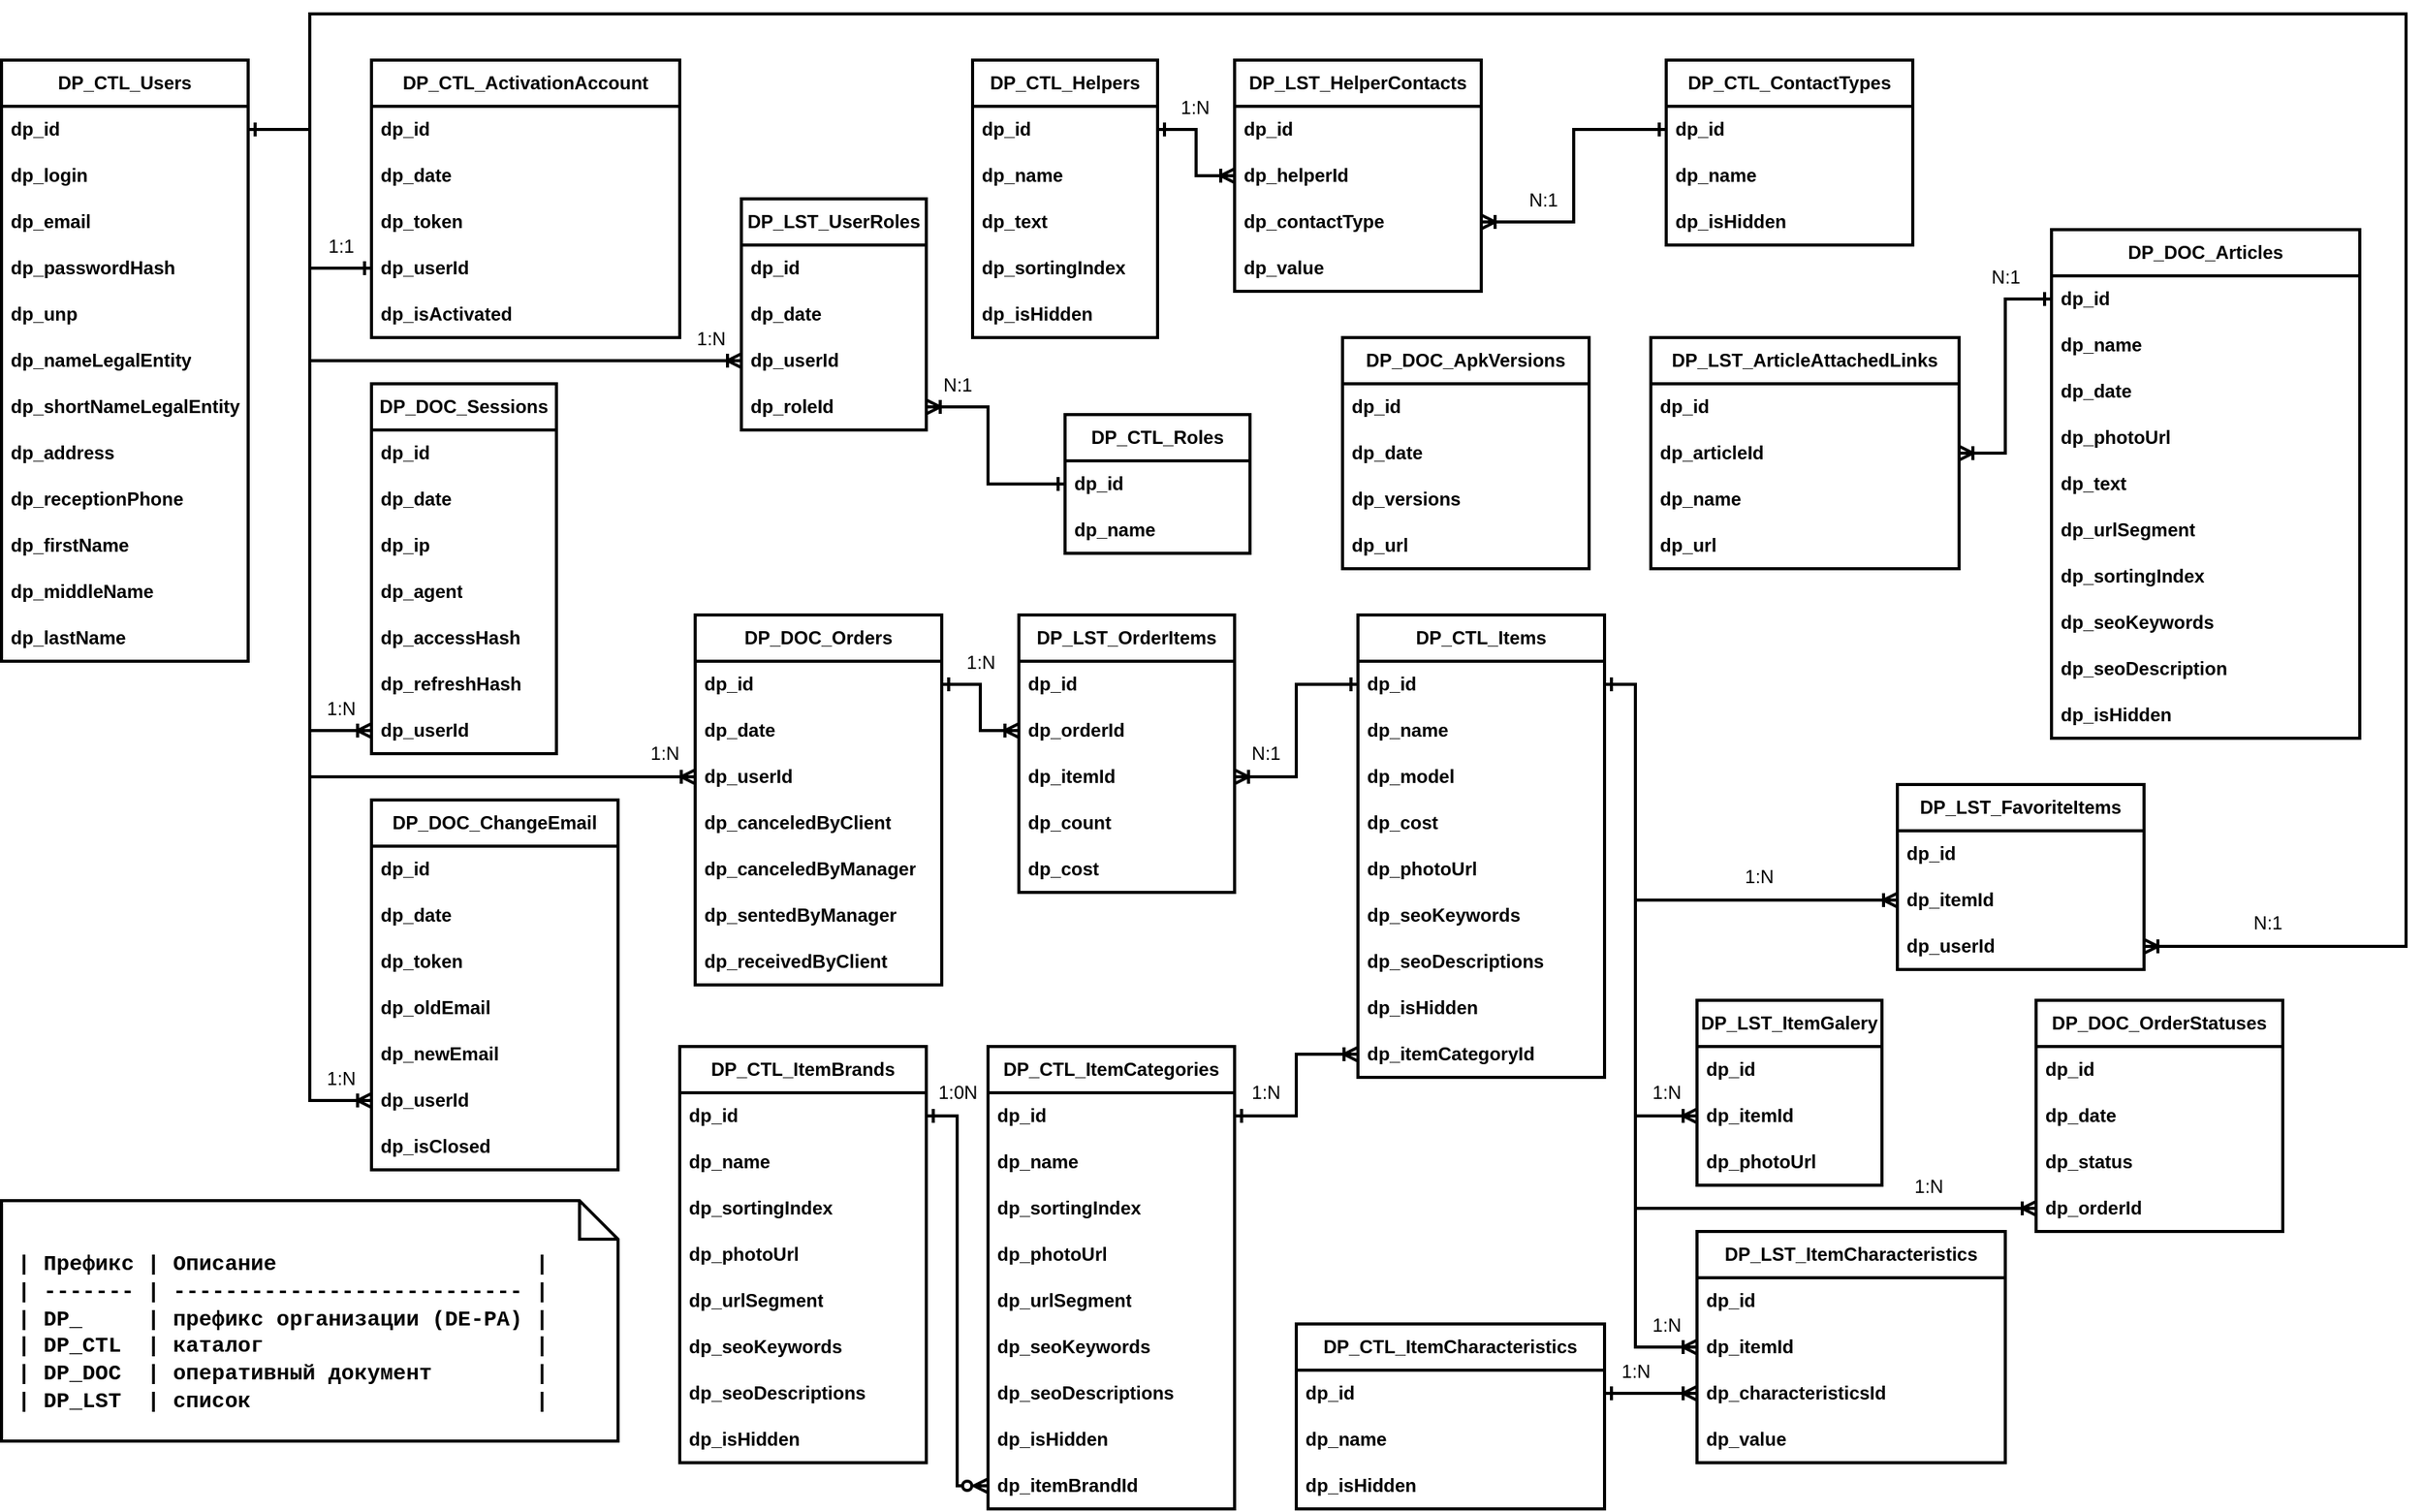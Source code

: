 <mxfile version="21.2.8" type="device">
  <diagram id="R2lEEEUBdFMjLlhIrx00" name="Page-1">
    <mxGraphModel dx="1434" dy="844" grid="1" gridSize="10" guides="1" tooltips="1" connect="1" arrows="1" fold="1" page="1" pageScale="1" pageWidth="1654" pageHeight="1169" math="0" shadow="0" extFonts="Permanent Marker^https://fonts.googleapis.com/css?family=Permanent+Marker">
      <root>
        <mxCell id="0" />
        <mxCell id="1" parent="0" />
        <mxCell id="JNhjC_xJ_HWVxbebXxMP-1" value="DP_CTL_Users" style="swimlane;fontStyle=1;childLayout=stackLayout;horizontal=1;startSize=30;horizontalStack=0;resizeParent=1;resizeParentMax=0;resizeLast=0;collapsible=1;marginBottom=0;whiteSpace=wrap;html=1;strokeWidth=2;" parent="1" vertex="1">
          <mxGeometry x="40" y="44" width="160" height="390" as="geometry" />
        </mxCell>
        <mxCell id="JNhjC_xJ_HWVxbebXxMP-2" value="dp_id" style="text;strokeColor=none;fillColor=none;align=left;verticalAlign=middle;spacingLeft=4;spacingRight=4;overflow=hidden;points=[[0,0.5],[1,0.5]];portConstraint=eastwest;rotatable=0;whiteSpace=wrap;html=1;strokeWidth=2;fontStyle=1" parent="JNhjC_xJ_HWVxbebXxMP-1" vertex="1">
          <mxGeometry y="30" width="160" height="30" as="geometry" />
        </mxCell>
        <mxCell id="JNhjC_xJ_HWVxbebXxMP-3" value="dp_login" style="text;strokeColor=none;fillColor=none;align=left;verticalAlign=middle;spacingLeft=4;spacingRight=4;overflow=hidden;points=[[0,0.5],[1,0.5]];portConstraint=eastwest;rotatable=0;whiteSpace=wrap;html=1;strokeWidth=2;fontStyle=1" parent="JNhjC_xJ_HWVxbebXxMP-1" vertex="1">
          <mxGeometry y="60" width="160" height="30" as="geometry" />
        </mxCell>
        <mxCell id="JNhjC_xJ_HWVxbebXxMP-4" value="dp_email" style="text;strokeColor=none;fillColor=none;align=left;verticalAlign=middle;spacingLeft=4;spacingRight=4;overflow=hidden;points=[[0,0.5],[1,0.5]];portConstraint=eastwest;rotatable=0;whiteSpace=wrap;html=1;strokeWidth=2;fontStyle=1" parent="JNhjC_xJ_HWVxbebXxMP-1" vertex="1">
          <mxGeometry y="90" width="160" height="30" as="geometry" />
        </mxCell>
        <mxCell id="JNhjC_xJ_HWVxbebXxMP-5" value="dp_passwordHash" style="text;strokeColor=none;fillColor=none;align=left;verticalAlign=middle;spacingLeft=4;spacingRight=4;overflow=hidden;points=[[0,0.5],[1,0.5]];portConstraint=eastwest;rotatable=0;whiteSpace=wrap;html=1;strokeWidth=2;fontStyle=1" parent="JNhjC_xJ_HWVxbebXxMP-1" vertex="1">
          <mxGeometry y="120" width="160" height="30" as="geometry" />
        </mxCell>
        <mxCell id="JNhjC_xJ_HWVxbebXxMP-6" value="dp_unp" style="text;strokeColor=none;fillColor=none;align=left;verticalAlign=middle;spacingLeft=4;spacingRight=4;overflow=hidden;points=[[0,0.5],[1,0.5]];portConstraint=eastwest;rotatable=0;whiteSpace=wrap;html=1;strokeWidth=2;fontStyle=1" parent="JNhjC_xJ_HWVxbebXxMP-1" vertex="1">
          <mxGeometry y="150" width="160" height="30" as="geometry" />
        </mxCell>
        <mxCell id="JNhjC_xJ_HWVxbebXxMP-7" value="dp_nameLegalEntity" style="text;strokeColor=none;fillColor=none;align=left;verticalAlign=middle;spacingLeft=4;spacingRight=4;overflow=hidden;points=[[0,0.5],[1,0.5]];portConstraint=eastwest;rotatable=0;whiteSpace=wrap;html=1;strokeWidth=2;fontStyle=1" parent="JNhjC_xJ_HWVxbebXxMP-1" vertex="1">
          <mxGeometry y="180" width="160" height="30" as="geometry" />
        </mxCell>
        <mxCell id="JNhjC_xJ_HWVxbebXxMP-8" value="dp_shortNameLegalEntity" style="text;strokeColor=none;fillColor=none;align=left;verticalAlign=middle;spacingLeft=4;spacingRight=4;overflow=hidden;points=[[0,0.5],[1,0.5]];portConstraint=eastwest;rotatable=0;whiteSpace=wrap;html=1;strokeWidth=2;fontStyle=1" parent="JNhjC_xJ_HWVxbebXxMP-1" vertex="1">
          <mxGeometry y="210" width="160" height="30" as="geometry" />
        </mxCell>
        <mxCell id="JNhjC_xJ_HWVxbebXxMP-9" value="dp_address" style="text;strokeColor=none;fillColor=none;align=left;verticalAlign=middle;spacingLeft=4;spacingRight=4;overflow=hidden;points=[[0,0.5],[1,0.5]];portConstraint=eastwest;rotatable=0;whiteSpace=wrap;html=1;strokeWidth=2;fontStyle=1" parent="JNhjC_xJ_HWVxbebXxMP-1" vertex="1">
          <mxGeometry y="240" width="160" height="30" as="geometry" />
        </mxCell>
        <mxCell id="JNhjC_xJ_HWVxbebXxMP-10" value="dp_receptionPhone" style="text;strokeColor=none;fillColor=none;align=left;verticalAlign=middle;spacingLeft=4;spacingRight=4;overflow=hidden;points=[[0,0.5],[1,0.5]];portConstraint=eastwest;rotatable=0;whiteSpace=wrap;html=1;strokeWidth=2;fontStyle=1" parent="JNhjC_xJ_HWVxbebXxMP-1" vertex="1">
          <mxGeometry y="270" width="160" height="30" as="geometry" />
        </mxCell>
        <mxCell id="JNhjC_xJ_HWVxbebXxMP-11" value="dp_firstName" style="text;strokeColor=none;fillColor=none;align=left;verticalAlign=middle;spacingLeft=4;spacingRight=4;overflow=hidden;points=[[0,0.5],[1,0.5]];portConstraint=eastwest;rotatable=0;whiteSpace=wrap;html=1;strokeWidth=2;fontStyle=1" parent="JNhjC_xJ_HWVxbebXxMP-1" vertex="1">
          <mxGeometry y="300" width="160" height="30" as="geometry" />
        </mxCell>
        <mxCell id="JNhjC_xJ_HWVxbebXxMP-12" value="dp_middleName" style="text;strokeColor=none;fillColor=none;align=left;verticalAlign=middle;spacingLeft=4;spacingRight=4;overflow=hidden;points=[[0,0.5],[1,0.5]];portConstraint=eastwest;rotatable=0;whiteSpace=wrap;html=1;strokeWidth=2;fontStyle=1" parent="JNhjC_xJ_HWVxbebXxMP-1" vertex="1">
          <mxGeometry y="330" width="160" height="30" as="geometry" />
        </mxCell>
        <mxCell id="JNhjC_xJ_HWVxbebXxMP-13" value="dp_lastName" style="text;strokeColor=none;fillColor=none;align=left;verticalAlign=middle;spacingLeft=4;spacingRight=4;overflow=hidden;points=[[0,0.5],[1,0.5]];portConstraint=eastwest;rotatable=0;whiteSpace=wrap;html=1;strokeWidth=2;fontStyle=1" parent="JNhjC_xJ_HWVxbebXxMP-1" vertex="1">
          <mxGeometry y="360" width="160" height="30" as="geometry" />
        </mxCell>
        <mxCell id="JNhjC_xJ_HWVxbebXxMP-14" value="DP_CTL_ActivationAccount" style="swimlane;fontStyle=1;childLayout=stackLayout;horizontal=1;startSize=30;horizontalStack=0;resizeParent=1;resizeParentMax=0;resizeLast=0;collapsible=1;marginBottom=0;whiteSpace=wrap;html=1;strokeWidth=2;" parent="1" vertex="1">
          <mxGeometry x="280" y="44" width="200" height="180" as="geometry" />
        </mxCell>
        <mxCell id="JNhjC_xJ_HWVxbebXxMP-15" value="dp_id" style="text;strokeColor=none;fillColor=none;align=left;verticalAlign=middle;spacingLeft=4;spacingRight=4;overflow=hidden;points=[[0,0.5],[1,0.5]];portConstraint=eastwest;rotatable=0;whiteSpace=wrap;html=1;strokeWidth=2;fontStyle=1" parent="JNhjC_xJ_HWVxbebXxMP-14" vertex="1">
          <mxGeometry y="30" width="200" height="30" as="geometry" />
        </mxCell>
        <mxCell id="JNhjC_xJ_HWVxbebXxMP-16" value="dp_date" style="text;strokeColor=none;fillColor=none;align=left;verticalAlign=middle;spacingLeft=4;spacingRight=4;overflow=hidden;points=[[0,0.5],[1,0.5]];portConstraint=eastwest;rotatable=0;whiteSpace=wrap;html=1;strokeWidth=2;fontStyle=1" parent="JNhjC_xJ_HWVxbebXxMP-14" vertex="1">
          <mxGeometry y="60" width="200" height="30" as="geometry" />
        </mxCell>
        <mxCell id="JNhjC_xJ_HWVxbebXxMP-17" value="dp_token" style="text;strokeColor=none;fillColor=none;align=left;verticalAlign=middle;spacingLeft=4;spacingRight=4;overflow=hidden;points=[[0,0.5],[1,0.5]];portConstraint=eastwest;rotatable=0;whiteSpace=wrap;html=1;strokeWidth=2;fontStyle=1" parent="JNhjC_xJ_HWVxbebXxMP-14" vertex="1">
          <mxGeometry y="90" width="200" height="30" as="geometry" />
        </mxCell>
        <mxCell id="JNhjC_xJ_HWVxbebXxMP-18" value="dp_userId" style="text;strokeColor=none;fillColor=none;align=left;verticalAlign=middle;spacingLeft=4;spacingRight=4;overflow=hidden;points=[[0,0.5],[1,0.5]];portConstraint=eastwest;rotatable=0;whiteSpace=wrap;html=1;strokeWidth=2;fontStyle=1" parent="JNhjC_xJ_HWVxbebXxMP-14" vertex="1">
          <mxGeometry y="120" width="200" height="30" as="geometry" />
        </mxCell>
        <mxCell id="JNhjC_xJ_HWVxbebXxMP-19" value="dp_isActivated" style="text;strokeColor=none;fillColor=none;align=left;verticalAlign=middle;spacingLeft=4;spacingRight=4;overflow=hidden;points=[[0,0.5],[1,0.5]];portConstraint=eastwest;rotatable=0;whiteSpace=wrap;html=1;strokeWidth=2;fontStyle=1" parent="JNhjC_xJ_HWVxbebXxMP-14" vertex="1">
          <mxGeometry y="150" width="200" height="30" as="geometry" />
        </mxCell>
        <mxCell id="JNhjC_xJ_HWVxbebXxMP-20" value="DP_DOC_Sessions" style="swimlane;fontStyle=1;childLayout=stackLayout;horizontal=1;startSize=30;horizontalStack=0;resizeParent=1;resizeParentMax=0;resizeLast=0;collapsible=1;marginBottom=0;whiteSpace=wrap;html=1;strokeWidth=2;" parent="1" vertex="1">
          <mxGeometry x="280" y="254" width="120" height="240" as="geometry" />
        </mxCell>
        <mxCell id="JNhjC_xJ_HWVxbebXxMP-21" value="dp_id" style="text;strokeColor=none;fillColor=none;align=left;verticalAlign=middle;spacingLeft=4;spacingRight=4;overflow=hidden;points=[[0,0.5],[1,0.5]];portConstraint=eastwest;rotatable=0;whiteSpace=wrap;html=1;strokeWidth=2;fontStyle=1" parent="JNhjC_xJ_HWVxbebXxMP-20" vertex="1">
          <mxGeometry y="30" width="120" height="30" as="geometry" />
        </mxCell>
        <mxCell id="JNhjC_xJ_HWVxbebXxMP-22" value="dp_date" style="text;strokeColor=none;fillColor=none;align=left;verticalAlign=middle;spacingLeft=4;spacingRight=4;overflow=hidden;points=[[0,0.5],[1,0.5]];portConstraint=eastwest;rotatable=0;whiteSpace=wrap;html=1;strokeWidth=2;fontStyle=1" parent="JNhjC_xJ_HWVxbebXxMP-20" vertex="1">
          <mxGeometry y="60" width="120" height="30" as="geometry" />
        </mxCell>
        <mxCell id="JNhjC_xJ_HWVxbebXxMP-23" value="dp_ip" style="text;strokeColor=none;fillColor=none;align=left;verticalAlign=middle;spacingLeft=4;spacingRight=4;overflow=hidden;points=[[0,0.5],[1,0.5]];portConstraint=eastwest;rotatable=0;whiteSpace=wrap;html=1;strokeWidth=2;fontStyle=1" parent="JNhjC_xJ_HWVxbebXxMP-20" vertex="1">
          <mxGeometry y="90" width="120" height="30" as="geometry" />
        </mxCell>
        <mxCell id="JNhjC_xJ_HWVxbebXxMP-24" value="dp_agent" style="text;strokeColor=none;fillColor=none;align=left;verticalAlign=middle;spacingLeft=4;spacingRight=4;overflow=hidden;points=[[0,0.5],[1,0.5]];portConstraint=eastwest;rotatable=0;whiteSpace=wrap;html=1;strokeWidth=2;fontStyle=1" parent="JNhjC_xJ_HWVxbebXxMP-20" vertex="1">
          <mxGeometry y="120" width="120" height="30" as="geometry" />
        </mxCell>
        <mxCell id="JNhjC_xJ_HWVxbebXxMP-25" value="dp_accessHash" style="text;strokeColor=none;fillColor=none;align=left;verticalAlign=middle;spacingLeft=4;spacingRight=4;overflow=hidden;points=[[0,0.5],[1,0.5]];portConstraint=eastwest;rotatable=0;whiteSpace=wrap;html=1;strokeWidth=2;fontStyle=1" parent="JNhjC_xJ_HWVxbebXxMP-20" vertex="1">
          <mxGeometry y="150" width="120" height="30" as="geometry" />
        </mxCell>
        <mxCell id="JNhjC_xJ_HWVxbebXxMP-26" value="dp_refreshHash" style="text;strokeColor=none;fillColor=none;align=left;verticalAlign=middle;spacingLeft=4;spacingRight=4;overflow=hidden;points=[[0,0.5],[1,0.5]];portConstraint=eastwest;rotatable=0;whiteSpace=wrap;html=1;strokeWidth=2;fontStyle=1" parent="JNhjC_xJ_HWVxbebXxMP-20" vertex="1">
          <mxGeometry y="180" width="120" height="30" as="geometry" />
        </mxCell>
        <mxCell id="JNhjC_xJ_HWVxbebXxMP-27" value="dp_userId" style="text;strokeColor=none;fillColor=none;align=left;verticalAlign=middle;spacingLeft=4;spacingRight=4;overflow=hidden;points=[[0,0.5],[1,0.5]];portConstraint=eastwest;rotatable=0;whiteSpace=wrap;html=1;strokeWidth=2;fontStyle=1" parent="JNhjC_xJ_HWVxbebXxMP-20" vertex="1">
          <mxGeometry y="210" width="120" height="30" as="geometry" />
        </mxCell>
        <mxCell id="JNhjC_xJ_HWVxbebXxMP-28" value="DP_DOC_ChangeEmail" style="swimlane;fontStyle=1;childLayout=stackLayout;horizontal=1;startSize=30;horizontalStack=0;resizeParent=1;resizeParentMax=0;resizeLast=0;collapsible=1;marginBottom=0;whiteSpace=wrap;html=1;strokeWidth=2;" parent="1" vertex="1">
          <mxGeometry x="280" y="524" width="160" height="240" as="geometry" />
        </mxCell>
        <mxCell id="JNhjC_xJ_HWVxbebXxMP-29" value="dp_id" style="text;strokeColor=none;fillColor=none;align=left;verticalAlign=middle;spacingLeft=4;spacingRight=4;overflow=hidden;points=[[0,0.5],[1,0.5]];portConstraint=eastwest;rotatable=0;whiteSpace=wrap;html=1;strokeWidth=2;fontStyle=1" parent="JNhjC_xJ_HWVxbebXxMP-28" vertex="1">
          <mxGeometry y="30" width="160" height="30" as="geometry" />
        </mxCell>
        <mxCell id="JNhjC_xJ_HWVxbebXxMP-30" value="dp_date" style="text;strokeColor=none;fillColor=none;align=left;verticalAlign=middle;spacingLeft=4;spacingRight=4;overflow=hidden;points=[[0,0.5],[1,0.5]];portConstraint=eastwest;rotatable=0;whiteSpace=wrap;html=1;strokeWidth=2;fontStyle=1" parent="JNhjC_xJ_HWVxbebXxMP-28" vertex="1">
          <mxGeometry y="60" width="160" height="30" as="geometry" />
        </mxCell>
        <mxCell id="JNhjC_xJ_HWVxbebXxMP-31" value="dp_token" style="text;strokeColor=none;fillColor=none;align=left;verticalAlign=middle;spacingLeft=4;spacingRight=4;overflow=hidden;points=[[0,0.5],[1,0.5]];portConstraint=eastwest;rotatable=0;whiteSpace=wrap;html=1;strokeWidth=2;fontStyle=1" parent="JNhjC_xJ_HWVxbebXxMP-28" vertex="1">
          <mxGeometry y="90" width="160" height="30" as="geometry" />
        </mxCell>
        <mxCell id="JNhjC_xJ_HWVxbebXxMP-32" value="dp_oldEmail" style="text;strokeColor=none;fillColor=none;align=left;verticalAlign=middle;spacingLeft=4;spacingRight=4;overflow=hidden;points=[[0,0.5],[1,0.5]];portConstraint=eastwest;rotatable=0;whiteSpace=wrap;html=1;strokeWidth=2;fontStyle=1" parent="JNhjC_xJ_HWVxbebXxMP-28" vertex="1">
          <mxGeometry y="120" width="160" height="30" as="geometry" />
        </mxCell>
        <mxCell id="JNhjC_xJ_HWVxbebXxMP-33" value="dp_newEmail" style="text;strokeColor=none;fillColor=none;align=left;verticalAlign=middle;spacingLeft=4;spacingRight=4;overflow=hidden;points=[[0,0.5],[1,0.5]];portConstraint=eastwest;rotatable=0;whiteSpace=wrap;html=1;strokeWidth=2;fontStyle=1" parent="JNhjC_xJ_HWVxbebXxMP-28" vertex="1">
          <mxGeometry y="150" width="160" height="30" as="geometry" />
        </mxCell>
        <mxCell id="JNhjC_xJ_HWVxbebXxMP-34" value="dp_userId" style="text;strokeColor=none;fillColor=none;align=left;verticalAlign=middle;spacingLeft=4;spacingRight=4;overflow=hidden;points=[[0,0.5],[1,0.5]];portConstraint=eastwest;rotatable=0;whiteSpace=wrap;html=1;strokeWidth=2;fontStyle=1" parent="JNhjC_xJ_HWVxbebXxMP-28" vertex="1">
          <mxGeometry y="180" width="160" height="30" as="geometry" />
        </mxCell>
        <mxCell id="JNhjC_xJ_HWVxbebXxMP-35" value="dp_isClosed" style="text;strokeColor=none;fillColor=none;align=left;verticalAlign=middle;spacingLeft=4;spacingRight=4;overflow=hidden;points=[[0,0.5],[1,0.5]];portConstraint=eastwest;rotatable=0;whiteSpace=wrap;html=1;strokeWidth=2;fontStyle=1" parent="JNhjC_xJ_HWVxbebXxMP-28" vertex="1">
          <mxGeometry y="210" width="160" height="30" as="geometry" />
        </mxCell>
        <mxCell id="JNhjC_xJ_HWVxbebXxMP-36" value="DP_CTL_Roles" style="swimlane;fontStyle=1;childLayout=stackLayout;horizontal=1;startSize=30;horizontalStack=0;resizeParent=1;resizeParentMax=0;resizeLast=0;collapsible=1;marginBottom=0;whiteSpace=wrap;html=1;strokeWidth=2;" parent="1" vertex="1">
          <mxGeometry x="730" y="274" width="120" height="90" as="geometry" />
        </mxCell>
        <mxCell id="JNhjC_xJ_HWVxbebXxMP-37" value="dp_id" style="text;strokeColor=none;fillColor=none;align=left;verticalAlign=middle;spacingLeft=4;spacingRight=4;overflow=hidden;points=[[0,0.5],[1,0.5]];portConstraint=eastwest;rotatable=0;whiteSpace=wrap;html=1;strokeWidth=2;fontStyle=1" parent="JNhjC_xJ_HWVxbebXxMP-36" vertex="1">
          <mxGeometry y="30" width="120" height="30" as="geometry" />
        </mxCell>
        <mxCell id="JNhjC_xJ_HWVxbebXxMP-38" value="dp_name" style="text;strokeColor=none;fillColor=none;align=left;verticalAlign=middle;spacingLeft=4;spacingRight=4;overflow=hidden;points=[[0,0.5],[1,0.5]];portConstraint=eastwest;rotatable=0;whiteSpace=wrap;html=1;strokeWidth=2;fontStyle=1" parent="JNhjC_xJ_HWVxbebXxMP-36" vertex="1">
          <mxGeometry y="60" width="120" height="30" as="geometry" />
        </mxCell>
        <mxCell id="JNhjC_xJ_HWVxbebXxMP-39" value="DP_LST_UserRoles" style="swimlane;fontStyle=1;childLayout=stackLayout;horizontal=1;startSize=30;horizontalStack=0;resizeParent=1;resizeParentMax=0;resizeLast=0;collapsible=1;marginBottom=0;whiteSpace=wrap;html=1;strokeWidth=2;" parent="1" vertex="1">
          <mxGeometry x="520" y="134" width="120" height="150" as="geometry" />
        </mxCell>
        <mxCell id="JNhjC_xJ_HWVxbebXxMP-40" value="dp_id" style="text;strokeColor=none;fillColor=none;align=left;verticalAlign=middle;spacingLeft=4;spacingRight=4;overflow=hidden;points=[[0,0.5],[1,0.5]];portConstraint=eastwest;rotatable=0;whiteSpace=wrap;html=1;strokeWidth=2;fontStyle=1" parent="JNhjC_xJ_HWVxbebXxMP-39" vertex="1">
          <mxGeometry y="30" width="120" height="30" as="geometry" />
        </mxCell>
        <mxCell id="JNhjC_xJ_HWVxbebXxMP-41" value="dp_date" style="text;strokeColor=none;fillColor=none;align=left;verticalAlign=middle;spacingLeft=4;spacingRight=4;overflow=hidden;points=[[0,0.5],[1,0.5]];portConstraint=eastwest;rotatable=0;whiteSpace=wrap;html=1;strokeWidth=2;fontStyle=1" parent="JNhjC_xJ_HWVxbebXxMP-39" vertex="1">
          <mxGeometry y="60" width="120" height="30" as="geometry" />
        </mxCell>
        <mxCell id="JNhjC_xJ_HWVxbebXxMP-42" value="dp_userId" style="text;strokeColor=none;fillColor=none;align=left;verticalAlign=middle;spacingLeft=4;spacingRight=4;overflow=hidden;points=[[0,0.5],[1,0.5]];portConstraint=eastwest;rotatable=0;whiteSpace=wrap;html=1;strokeWidth=2;fontStyle=1" parent="JNhjC_xJ_HWVxbebXxMP-39" vertex="1">
          <mxGeometry y="90" width="120" height="30" as="geometry" />
        </mxCell>
        <mxCell id="JNhjC_xJ_HWVxbebXxMP-43" value="dp_roleId" style="text;strokeColor=none;fillColor=none;align=left;verticalAlign=middle;spacingLeft=4;spacingRight=4;overflow=hidden;points=[[0,0.5],[1,0.5]];portConstraint=eastwest;rotatable=0;whiteSpace=wrap;html=1;strokeWidth=2;fontStyle=1" parent="JNhjC_xJ_HWVxbebXxMP-39" vertex="1">
          <mxGeometry y="120" width="120" height="30" as="geometry" />
        </mxCell>
        <mxCell id="JNhjC_xJ_HWVxbebXxMP-49" value="DP_CTL_ItemBrands" style="swimlane;fontStyle=1;childLayout=stackLayout;horizontal=1;startSize=30;horizontalStack=0;resizeParent=1;resizeParentMax=0;resizeLast=0;collapsible=1;marginBottom=0;whiteSpace=wrap;html=1;strokeWidth=2;" parent="1" vertex="1">
          <mxGeometry x="480" y="684" width="160" height="270" as="geometry" />
        </mxCell>
        <mxCell id="JNhjC_xJ_HWVxbebXxMP-50" value="dp_id" style="text;strokeColor=none;fillColor=none;align=left;verticalAlign=middle;spacingLeft=4;spacingRight=4;overflow=hidden;points=[[0,0.5],[1,0.5]];portConstraint=eastwest;rotatable=0;whiteSpace=wrap;html=1;strokeWidth=2;fontStyle=1" parent="JNhjC_xJ_HWVxbebXxMP-49" vertex="1">
          <mxGeometry y="30" width="160" height="30" as="geometry" />
        </mxCell>
        <mxCell id="JNhjC_xJ_HWVxbebXxMP-51" value="dp_name" style="text;strokeColor=none;fillColor=none;align=left;verticalAlign=middle;spacingLeft=4;spacingRight=4;overflow=hidden;points=[[0,0.5],[1,0.5]];portConstraint=eastwest;rotatable=0;whiteSpace=wrap;html=1;strokeWidth=2;fontStyle=1" parent="JNhjC_xJ_HWVxbebXxMP-49" vertex="1">
          <mxGeometry y="60" width="160" height="30" as="geometry" />
        </mxCell>
        <mxCell id="JNhjC_xJ_HWVxbebXxMP-52" value="dp_sortingIndex" style="text;strokeColor=none;fillColor=none;align=left;verticalAlign=middle;spacingLeft=4;spacingRight=4;overflow=hidden;points=[[0,0.5],[1,0.5]];portConstraint=eastwest;rotatable=0;whiteSpace=wrap;html=1;strokeWidth=2;fontStyle=1" parent="JNhjC_xJ_HWVxbebXxMP-49" vertex="1">
          <mxGeometry y="90" width="160" height="30" as="geometry" />
        </mxCell>
        <mxCell id="JNhjC_xJ_HWVxbebXxMP-53" value="dp_photoUrl" style="text;strokeColor=none;fillColor=none;align=left;verticalAlign=middle;spacingLeft=4;spacingRight=4;overflow=hidden;points=[[0,0.5],[1,0.5]];portConstraint=eastwest;rotatable=0;whiteSpace=wrap;html=1;strokeWidth=2;fontStyle=1" parent="JNhjC_xJ_HWVxbebXxMP-49" vertex="1">
          <mxGeometry y="120" width="160" height="30" as="geometry" />
        </mxCell>
        <mxCell id="JNhjC_xJ_HWVxbebXxMP-54" value="dp_urlSegment" style="text;strokeColor=none;fillColor=none;align=left;verticalAlign=middle;spacingLeft=4;spacingRight=4;overflow=hidden;points=[[0,0.5],[1,0.5]];portConstraint=eastwest;rotatable=0;whiteSpace=wrap;html=1;strokeWidth=2;fontStyle=1" parent="JNhjC_xJ_HWVxbebXxMP-49" vertex="1">
          <mxGeometry y="150" width="160" height="30" as="geometry" />
        </mxCell>
        <mxCell id="JNhjC_xJ_HWVxbebXxMP-55" value="dp_seoKeywords" style="text;strokeColor=none;fillColor=none;align=left;verticalAlign=middle;spacingLeft=4;spacingRight=4;overflow=hidden;points=[[0,0.5],[1,0.5]];portConstraint=eastwest;rotatable=0;whiteSpace=wrap;html=1;strokeWidth=2;fontStyle=1" parent="JNhjC_xJ_HWVxbebXxMP-49" vertex="1">
          <mxGeometry y="180" width="160" height="30" as="geometry" />
        </mxCell>
        <mxCell id="JNhjC_xJ_HWVxbebXxMP-56" value="dp_seoDescriptions" style="text;strokeColor=none;fillColor=none;align=left;verticalAlign=middle;spacingLeft=4;spacingRight=4;overflow=hidden;points=[[0,0.5],[1,0.5]];portConstraint=eastwest;rotatable=0;whiteSpace=wrap;html=1;strokeWidth=2;fontStyle=1" parent="JNhjC_xJ_HWVxbebXxMP-49" vertex="1">
          <mxGeometry y="210" width="160" height="30" as="geometry" />
        </mxCell>
        <mxCell id="JNhjC_xJ_HWVxbebXxMP-57" value="dp_isHidden" style="text;strokeColor=none;fillColor=none;align=left;verticalAlign=middle;spacingLeft=4;spacingRight=4;overflow=hidden;points=[[0,0.5],[1,0.5]];portConstraint=eastwest;rotatable=0;whiteSpace=wrap;html=1;strokeWidth=2;fontStyle=1" parent="JNhjC_xJ_HWVxbebXxMP-49" vertex="1">
          <mxGeometry y="240" width="160" height="30" as="geometry" />
        </mxCell>
        <mxCell id="JNhjC_xJ_HWVxbebXxMP-58" value="DP_CTL_ItemCategories" style="swimlane;fontStyle=1;childLayout=stackLayout;horizontal=1;startSize=30;horizontalStack=0;resizeParent=1;resizeParentMax=0;resizeLast=0;collapsible=1;marginBottom=0;whiteSpace=wrap;html=1;strokeWidth=2;" parent="1" vertex="1">
          <mxGeometry x="680" y="684" width="160" height="300" as="geometry" />
        </mxCell>
        <mxCell id="JNhjC_xJ_HWVxbebXxMP-59" value="dp_id" style="text;strokeColor=none;fillColor=none;align=left;verticalAlign=middle;spacingLeft=4;spacingRight=4;overflow=hidden;points=[[0,0.5],[1,0.5]];portConstraint=eastwest;rotatable=0;whiteSpace=wrap;html=1;strokeWidth=2;fontStyle=1" parent="JNhjC_xJ_HWVxbebXxMP-58" vertex="1">
          <mxGeometry y="30" width="160" height="30" as="geometry" />
        </mxCell>
        <mxCell id="JNhjC_xJ_HWVxbebXxMP-60" value="dp_name" style="text;strokeColor=none;fillColor=none;align=left;verticalAlign=middle;spacingLeft=4;spacingRight=4;overflow=hidden;points=[[0,0.5],[1,0.5]];portConstraint=eastwest;rotatable=0;whiteSpace=wrap;html=1;strokeWidth=2;fontStyle=1" parent="JNhjC_xJ_HWVxbebXxMP-58" vertex="1">
          <mxGeometry y="60" width="160" height="30" as="geometry" />
        </mxCell>
        <mxCell id="JNhjC_xJ_HWVxbebXxMP-61" value="dp_sortingIndex" style="text;strokeColor=none;fillColor=none;align=left;verticalAlign=middle;spacingLeft=4;spacingRight=4;overflow=hidden;points=[[0,0.5],[1,0.5]];portConstraint=eastwest;rotatable=0;whiteSpace=wrap;html=1;strokeWidth=2;fontStyle=1" parent="JNhjC_xJ_HWVxbebXxMP-58" vertex="1">
          <mxGeometry y="90" width="160" height="30" as="geometry" />
        </mxCell>
        <mxCell id="JNhjC_xJ_HWVxbebXxMP-62" value="dp_photoUrl" style="text;strokeColor=none;fillColor=none;align=left;verticalAlign=middle;spacingLeft=4;spacingRight=4;overflow=hidden;points=[[0,0.5],[1,0.5]];portConstraint=eastwest;rotatable=0;whiteSpace=wrap;html=1;strokeWidth=2;fontStyle=1" parent="JNhjC_xJ_HWVxbebXxMP-58" vertex="1">
          <mxGeometry y="120" width="160" height="30" as="geometry" />
        </mxCell>
        <mxCell id="JNhjC_xJ_HWVxbebXxMP-63" value="dp_urlSegment" style="text;strokeColor=none;fillColor=none;align=left;verticalAlign=middle;spacingLeft=4;spacingRight=4;overflow=hidden;points=[[0,0.5],[1,0.5]];portConstraint=eastwest;rotatable=0;whiteSpace=wrap;html=1;strokeWidth=2;fontStyle=1" parent="JNhjC_xJ_HWVxbebXxMP-58" vertex="1">
          <mxGeometry y="150" width="160" height="30" as="geometry" />
        </mxCell>
        <mxCell id="JNhjC_xJ_HWVxbebXxMP-64" value="dp_seoKeywords" style="text;strokeColor=none;fillColor=none;align=left;verticalAlign=middle;spacingLeft=4;spacingRight=4;overflow=hidden;points=[[0,0.5],[1,0.5]];portConstraint=eastwest;rotatable=0;whiteSpace=wrap;html=1;strokeWidth=2;fontStyle=1" parent="JNhjC_xJ_HWVxbebXxMP-58" vertex="1">
          <mxGeometry y="180" width="160" height="30" as="geometry" />
        </mxCell>
        <mxCell id="JNhjC_xJ_HWVxbebXxMP-65" value="dp_seoDescriptions" style="text;strokeColor=none;fillColor=none;align=left;verticalAlign=middle;spacingLeft=4;spacingRight=4;overflow=hidden;points=[[0,0.5],[1,0.5]];portConstraint=eastwest;rotatable=0;whiteSpace=wrap;html=1;strokeWidth=2;fontStyle=1" parent="JNhjC_xJ_HWVxbebXxMP-58" vertex="1">
          <mxGeometry y="210" width="160" height="30" as="geometry" />
        </mxCell>
        <mxCell id="JNhjC_xJ_HWVxbebXxMP-66" value="dp_isHidden" style="text;strokeColor=none;fillColor=none;align=left;verticalAlign=middle;spacingLeft=4;spacingRight=4;overflow=hidden;points=[[0,0.5],[1,0.5]];portConstraint=eastwest;rotatable=0;whiteSpace=wrap;html=1;strokeWidth=2;fontStyle=1" parent="JNhjC_xJ_HWVxbebXxMP-58" vertex="1">
          <mxGeometry y="240" width="160" height="30" as="geometry" />
        </mxCell>
        <mxCell id="JNhjC_xJ_HWVxbebXxMP-67" value="dp_itemBrandId" style="text;strokeColor=none;fillColor=none;align=left;verticalAlign=middle;spacingLeft=4;spacingRight=4;overflow=hidden;points=[[0,0.5],[1,0.5]];portConstraint=eastwest;rotatable=0;whiteSpace=wrap;html=1;strokeWidth=2;fontStyle=1" parent="JNhjC_xJ_HWVxbebXxMP-58" vertex="1">
          <mxGeometry y="270" width="160" height="30" as="geometry" />
        </mxCell>
        <mxCell id="JNhjC_xJ_HWVxbebXxMP-68" value="DP_CTL_Items" style="swimlane;fontStyle=1;childLayout=stackLayout;horizontal=1;startSize=30;horizontalStack=0;resizeParent=1;resizeParentMax=0;resizeLast=0;collapsible=1;marginBottom=0;whiteSpace=wrap;html=1;strokeWidth=2;" parent="1" vertex="1">
          <mxGeometry x="920" y="404" width="160" height="300" as="geometry" />
        </mxCell>
        <mxCell id="JNhjC_xJ_HWVxbebXxMP-69" value="dp_id" style="text;strokeColor=none;fillColor=none;align=left;verticalAlign=middle;spacingLeft=4;spacingRight=4;overflow=hidden;points=[[0,0.5],[1,0.5]];portConstraint=eastwest;rotatable=0;whiteSpace=wrap;html=1;strokeWidth=2;fontStyle=1" parent="JNhjC_xJ_HWVxbebXxMP-68" vertex="1">
          <mxGeometry y="30" width="160" height="30" as="geometry" />
        </mxCell>
        <mxCell id="JNhjC_xJ_HWVxbebXxMP-70" value="dp_name" style="text;strokeColor=none;fillColor=none;align=left;verticalAlign=middle;spacingLeft=4;spacingRight=4;overflow=hidden;points=[[0,0.5],[1,0.5]];portConstraint=eastwest;rotatable=0;whiteSpace=wrap;html=1;strokeWidth=2;fontStyle=1" parent="JNhjC_xJ_HWVxbebXxMP-68" vertex="1">
          <mxGeometry y="60" width="160" height="30" as="geometry" />
        </mxCell>
        <mxCell id="JNhjC_xJ_HWVxbebXxMP-71" value="dp_model" style="text;strokeColor=none;fillColor=none;align=left;verticalAlign=middle;spacingLeft=4;spacingRight=4;overflow=hidden;points=[[0,0.5],[1,0.5]];portConstraint=eastwest;rotatable=0;whiteSpace=wrap;html=1;strokeWidth=2;fontStyle=1" parent="JNhjC_xJ_HWVxbebXxMP-68" vertex="1">
          <mxGeometry y="90" width="160" height="30" as="geometry" />
        </mxCell>
        <mxCell id="JNhjC_xJ_HWVxbebXxMP-72" value="dp_cost" style="text;strokeColor=none;fillColor=none;align=left;verticalAlign=middle;spacingLeft=4;spacingRight=4;overflow=hidden;points=[[0,0.5],[1,0.5]];portConstraint=eastwest;rotatable=0;whiteSpace=wrap;html=1;strokeWidth=2;fontStyle=1" parent="JNhjC_xJ_HWVxbebXxMP-68" vertex="1">
          <mxGeometry y="120" width="160" height="30" as="geometry" />
        </mxCell>
        <mxCell id="JNhjC_xJ_HWVxbebXxMP-73" value="dp_photoUrl" style="text;strokeColor=none;fillColor=none;align=left;verticalAlign=middle;spacingLeft=4;spacingRight=4;overflow=hidden;points=[[0,0.5],[1,0.5]];portConstraint=eastwest;rotatable=0;whiteSpace=wrap;html=1;strokeWidth=2;fontStyle=1" parent="JNhjC_xJ_HWVxbebXxMP-68" vertex="1">
          <mxGeometry y="150" width="160" height="30" as="geometry" />
        </mxCell>
        <mxCell id="JNhjC_xJ_HWVxbebXxMP-74" value="dp_seoKeywords" style="text;strokeColor=none;fillColor=none;align=left;verticalAlign=middle;spacingLeft=4;spacingRight=4;overflow=hidden;points=[[0,0.5],[1,0.5]];portConstraint=eastwest;rotatable=0;whiteSpace=wrap;html=1;strokeWidth=2;fontStyle=1" parent="JNhjC_xJ_HWVxbebXxMP-68" vertex="1">
          <mxGeometry y="180" width="160" height="30" as="geometry" />
        </mxCell>
        <mxCell id="JNhjC_xJ_HWVxbebXxMP-75" value="dp_seoDescriptions" style="text;strokeColor=none;fillColor=none;align=left;verticalAlign=middle;spacingLeft=4;spacingRight=4;overflow=hidden;points=[[0,0.5],[1,0.5]];portConstraint=eastwest;rotatable=0;whiteSpace=wrap;html=1;strokeWidth=2;fontStyle=1" parent="JNhjC_xJ_HWVxbebXxMP-68" vertex="1">
          <mxGeometry y="210" width="160" height="30" as="geometry" />
        </mxCell>
        <mxCell id="JNhjC_xJ_HWVxbebXxMP-76" value="dp_isHidden" style="text;strokeColor=none;fillColor=none;align=left;verticalAlign=middle;spacingLeft=4;spacingRight=4;overflow=hidden;points=[[0,0.5],[1,0.5]];portConstraint=eastwest;rotatable=0;whiteSpace=wrap;html=1;strokeWidth=2;fontStyle=1" parent="JNhjC_xJ_HWVxbebXxMP-68" vertex="1">
          <mxGeometry y="240" width="160" height="30" as="geometry" />
        </mxCell>
        <mxCell id="JNhjC_xJ_HWVxbebXxMP-77" value="dp_itemCategoryId" style="text;strokeColor=none;fillColor=none;align=left;verticalAlign=middle;spacingLeft=4;spacingRight=4;overflow=hidden;points=[[0,0.5],[1,0.5]];portConstraint=eastwest;rotatable=0;whiteSpace=wrap;html=1;strokeWidth=2;fontStyle=1" parent="JNhjC_xJ_HWVxbebXxMP-68" vertex="1">
          <mxGeometry y="270" width="160" height="30" as="geometry" />
        </mxCell>
        <mxCell id="JNhjC_xJ_HWVxbebXxMP-78" value="DP_LST_ItemGalery" style="swimlane;fontStyle=1;childLayout=stackLayout;horizontal=1;startSize=30;horizontalStack=0;resizeParent=1;resizeParentMax=0;resizeLast=0;collapsible=1;marginBottom=0;whiteSpace=wrap;html=1;strokeWidth=2;" parent="1" vertex="1">
          <mxGeometry x="1140" y="654" width="120" height="120" as="geometry" />
        </mxCell>
        <mxCell id="JNhjC_xJ_HWVxbebXxMP-79" value="dp_id" style="text;strokeColor=none;fillColor=none;align=left;verticalAlign=middle;spacingLeft=4;spacingRight=4;overflow=hidden;points=[[0,0.5],[1,0.5]];portConstraint=eastwest;rotatable=0;whiteSpace=wrap;html=1;strokeWidth=2;fontStyle=1" parent="JNhjC_xJ_HWVxbebXxMP-78" vertex="1">
          <mxGeometry y="30" width="120" height="30" as="geometry" />
        </mxCell>
        <mxCell id="JNhjC_xJ_HWVxbebXxMP-80" value="dp_itemId" style="text;strokeColor=none;fillColor=none;align=left;verticalAlign=middle;spacingLeft=4;spacingRight=4;overflow=hidden;points=[[0,0.5],[1,0.5]];portConstraint=eastwest;rotatable=0;whiteSpace=wrap;html=1;strokeWidth=2;fontStyle=1" parent="JNhjC_xJ_HWVxbebXxMP-78" vertex="1">
          <mxGeometry y="60" width="120" height="30" as="geometry" />
        </mxCell>
        <mxCell id="JNhjC_xJ_HWVxbebXxMP-81" value="dp_photoUrl" style="text;strokeColor=none;fillColor=none;align=left;verticalAlign=middle;spacingLeft=4;spacingRight=4;overflow=hidden;points=[[0,0.5],[1,0.5]];portConstraint=eastwest;rotatable=0;whiteSpace=wrap;html=1;strokeWidth=2;fontStyle=1" parent="JNhjC_xJ_HWVxbebXxMP-78" vertex="1">
          <mxGeometry y="90" width="120" height="30" as="geometry" />
        </mxCell>
        <mxCell id="JNhjC_xJ_HWVxbebXxMP-82" value="DP_LST_ItemCharacteristics" style="swimlane;fontStyle=1;childLayout=stackLayout;horizontal=1;startSize=30;horizontalStack=0;resizeParent=1;resizeParentMax=0;resizeLast=0;collapsible=1;marginBottom=0;whiteSpace=wrap;html=1;strokeWidth=2;" parent="1" vertex="1">
          <mxGeometry x="1140" y="804" width="200" height="150" as="geometry" />
        </mxCell>
        <mxCell id="JNhjC_xJ_HWVxbebXxMP-83" value="dp_id" style="text;strokeColor=none;fillColor=none;align=left;verticalAlign=middle;spacingLeft=4;spacingRight=4;overflow=hidden;points=[[0,0.5],[1,0.5]];portConstraint=eastwest;rotatable=0;whiteSpace=wrap;html=1;strokeWidth=2;fontStyle=1" parent="JNhjC_xJ_HWVxbebXxMP-82" vertex="1">
          <mxGeometry y="30" width="200" height="30" as="geometry" />
        </mxCell>
        <mxCell id="JNhjC_xJ_HWVxbebXxMP-84" value="dp_itemId" style="text;strokeColor=none;fillColor=none;align=left;verticalAlign=middle;spacingLeft=4;spacingRight=4;overflow=hidden;points=[[0,0.5],[1,0.5]];portConstraint=eastwest;rotatable=0;whiteSpace=wrap;html=1;strokeWidth=2;fontStyle=1" parent="JNhjC_xJ_HWVxbebXxMP-82" vertex="1">
          <mxGeometry y="60" width="200" height="30" as="geometry" />
        </mxCell>
        <mxCell id="JNhjC_xJ_HWVxbebXxMP-85" value="dp_characteristicsId" style="text;strokeColor=none;fillColor=none;align=left;verticalAlign=middle;spacingLeft=4;spacingRight=4;overflow=hidden;points=[[0,0.5],[1,0.5]];portConstraint=eastwest;rotatable=0;whiteSpace=wrap;html=1;strokeWidth=2;fontStyle=1" parent="JNhjC_xJ_HWVxbebXxMP-82" vertex="1">
          <mxGeometry y="90" width="200" height="30" as="geometry" />
        </mxCell>
        <mxCell id="JNhjC_xJ_HWVxbebXxMP-86" value="dp_value" style="text;strokeColor=none;fillColor=none;align=left;verticalAlign=middle;spacingLeft=4;spacingRight=4;overflow=hidden;points=[[0,0.5],[1,0.5]];portConstraint=eastwest;rotatable=0;whiteSpace=wrap;html=1;strokeWidth=2;fontStyle=1" parent="JNhjC_xJ_HWVxbebXxMP-82" vertex="1">
          <mxGeometry y="120" width="200" height="30" as="geometry" />
        </mxCell>
        <mxCell id="JNhjC_xJ_HWVxbebXxMP-87" value="DP_CTL_ItemCharacteristics" style="swimlane;fontStyle=1;childLayout=stackLayout;horizontal=1;startSize=30;horizontalStack=0;resizeParent=1;resizeParentMax=0;resizeLast=0;collapsible=1;marginBottom=0;whiteSpace=wrap;html=1;strokeWidth=2;" parent="1" vertex="1">
          <mxGeometry x="880" y="864" width="200" height="120" as="geometry" />
        </mxCell>
        <mxCell id="JNhjC_xJ_HWVxbebXxMP-88" value="dp_id" style="text;strokeColor=none;fillColor=none;align=left;verticalAlign=middle;spacingLeft=4;spacingRight=4;overflow=hidden;points=[[0,0.5],[1,0.5]];portConstraint=eastwest;rotatable=0;whiteSpace=wrap;html=1;strokeWidth=2;fontStyle=1" parent="JNhjC_xJ_HWVxbebXxMP-87" vertex="1">
          <mxGeometry y="30" width="200" height="30" as="geometry" />
        </mxCell>
        <mxCell id="JNhjC_xJ_HWVxbebXxMP-89" value="dp_name" style="text;strokeColor=none;fillColor=none;align=left;verticalAlign=middle;spacingLeft=4;spacingRight=4;overflow=hidden;points=[[0,0.5],[1,0.5]];portConstraint=eastwest;rotatable=0;whiteSpace=wrap;html=1;strokeWidth=2;fontStyle=1" parent="JNhjC_xJ_HWVxbebXxMP-87" vertex="1">
          <mxGeometry y="60" width="200" height="30" as="geometry" />
        </mxCell>
        <mxCell id="JNhjC_xJ_HWVxbebXxMP-90" value="dp_isHidden" style="text;strokeColor=none;fillColor=none;align=left;verticalAlign=middle;spacingLeft=4;spacingRight=4;overflow=hidden;points=[[0,0.5],[1,0.5]];portConstraint=eastwest;rotatable=0;whiteSpace=wrap;html=1;strokeWidth=2;fontStyle=1" parent="JNhjC_xJ_HWVxbebXxMP-87" vertex="1">
          <mxGeometry y="90" width="200" height="30" as="geometry" />
        </mxCell>
        <mxCell id="JNhjC_xJ_HWVxbebXxMP-91" value="DP_DOC_Orders" style="swimlane;fontStyle=1;childLayout=stackLayout;horizontal=1;startSize=30;horizontalStack=0;resizeParent=1;resizeParentMax=0;resizeLast=0;collapsible=1;marginBottom=0;whiteSpace=wrap;html=1;strokeWidth=2;" parent="1" vertex="1">
          <mxGeometry x="490" y="404" width="160" height="240" as="geometry" />
        </mxCell>
        <mxCell id="JNhjC_xJ_HWVxbebXxMP-92" value="dp_id" style="text;strokeColor=none;fillColor=none;align=left;verticalAlign=middle;spacingLeft=4;spacingRight=4;overflow=hidden;points=[[0,0.5],[1,0.5]];portConstraint=eastwest;rotatable=0;whiteSpace=wrap;html=1;strokeWidth=2;fontStyle=1" parent="JNhjC_xJ_HWVxbebXxMP-91" vertex="1">
          <mxGeometry y="30" width="160" height="30" as="geometry" />
        </mxCell>
        <mxCell id="JNhjC_xJ_HWVxbebXxMP-93" value="dp_date" style="text;strokeColor=none;fillColor=none;align=left;verticalAlign=middle;spacingLeft=4;spacingRight=4;overflow=hidden;points=[[0,0.5],[1,0.5]];portConstraint=eastwest;rotatable=0;whiteSpace=wrap;html=1;strokeWidth=2;fontStyle=1" parent="JNhjC_xJ_HWVxbebXxMP-91" vertex="1">
          <mxGeometry y="60" width="160" height="30" as="geometry" />
        </mxCell>
        <mxCell id="JNhjC_xJ_HWVxbebXxMP-94" value="dp_userId" style="text;strokeColor=none;fillColor=none;align=left;verticalAlign=middle;spacingLeft=4;spacingRight=4;overflow=hidden;points=[[0,0.5],[1,0.5]];portConstraint=eastwest;rotatable=0;whiteSpace=wrap;html=1;strokeWidth=2;fontStyle=1" parent="JNhjC_xJ_HWVxbebXxMP-91" vertex="1">
          <mxGeometry y="90" width="160" height="30" as="geometry" />
        </mxCell>
        <mxCell id="JNhjC_xJ_HWVxbebXxMP-95" value="dp_canceledByClient" style="text;strokeColor=none;fillColor=none;align=left;verticalAlign=middle;spacingLeft=4;spacingRight=4;overflow=hidden;points=[[0,0.5],[1,0.5]];portConstraint=eastwest;rotatable=0;whiteSpace=wrap;html=1;strokeWidth=2;fontStyle=1" parent="JNhjC_xJ_HWVxbebXxMP-91" vertex="1">
          <mxGeometry y="120" width="160" height="30" as="geometry" />
        </mxCell>
        <mxCell id="nAe5fs7IVFsHiEf2oiNE-8" value="dp_canceledByManager" style="text;strokeColor=none;fillColor=none;align=left;verticalAlign=middle;spacingLeft=4;spacingRight=4;overflow=hidden;points=[[0,0.5],[1,0.5]];portConstraint=eastwest;rotatable=0;whiteSpace=wrap;html=1;strokeWidth=2;fontStyle=1" parent="JNhjC_xJ_HWVxbebXxMP-91" vertex="1">
          <mxGeometry y="150" width="160" height="30" as="geometry" />
        </mxCell>
        <mxCell id="nAe5fs7IVFsHiEf2oiNE-9" value="dp_sentedByManager" style="text;strokeColor=none;fillColor=none;align=left;verticalAlign=middle;spacingLeft=4;spacingRight=4;overflow=hidden;points=[[0,0.5],[1,0.5]];portConstraint=eastwest;rotatable=0;whiteSpace=wrap;html=1;strokeWidth=2;fontStyle=1" parent="JNhjC_xJ_HWVxbebXxMP-91" vertex="1">
          <mxGeometry y="180" width="160" height="30" as="geometry" />
        </mxCell>
        <mxCell id="JNhjC_xJ_HWVxbebXxMP-96" value="dp_receivedByClient" style="text;strokeColor=none;fillColor=none;align=left;verticalAlign=middle;spacingLeft=4;spacingRight=4;overflow=hidden;points=[[0,0.5],[1,0.5]];portConstraint=eastwest;rotatable=0;whiteSpace=wrap;html=1;strokeWidth=2;fontStyle=1" parent="JNhjC_xJ_HWVxbebXxMP-91" vertex="1">
          <mxGeometry y="210" width="160" height="30" as="geometry" />
        </mxCell>
        <mxCell id="JNhjC_xJ_HWVxbebXxMP-97" value="DP_LST_OrderItems" style="swimlane;fontStyle=1;childLayout=stackLayout;horizontal=1;startSize=30;horizontalStack=0;resizeParent=1;resizeParentMax=0;resizeLast=0;collapsible=1;marginBottom=0;whiteSpace=wrap;html=1;strokeWidth=2;" parent="1" vertex="1">
          <mxGeometry x="700" y="404" width="140" height="180" as="geometry" />
        </mxCell>
        <mxCell id="JNhjC_xJ_HWVxbebXxMP-98" value="dp_id" style="text;strokeColor=none;fillColor=none;align=left;verticalAlign=middle;spacingLeft=4;spacingRight=4;overflow=hidden;points=[[0,0.5],[1,0.5]];portConstraint=eastwest;rotatable=0;whiteSpace=wrap;html=1;strokeWidth=2;fontStyle=1" parent="JNhjC_xJ_HWVxbebXxMP-97" vertex="1">
          <mxGeometry y="30" width="140" height="30" as="geometry" />
        </mxCell>
        <mxCell id="JNhjC_xJ_HWVxbebXxMP-99" value="dp_orderId" style="text;strokeColor=none;fillColor=none;align=left;verticalAlign=middle;spacingLeft=4;spacingRight=4;overflow=hidden;points=[[0,0.5],[1,0.5]];portConstraint=eastwest;rotatable=0;whiteSpace=wrap;html=1;strokeWidth=2;fontStyle=1" parent="JNhjC_xJ_HWVxbebXxMP-97" vertex="1">
          <mxGeometry y="60" width="140" height="30" as="geometry" />
        </mxCell>
        <mxCell id="JNhjC_xJ_HWVxbebXxMP-100" value="dp_itemId" style="text;strokeColor=none;fillColor=none;align=left;verticalAlign=middle;spacingLeft=4;spacingRight=4;overflow=hidden;points=[[0,0.5],[1,0.5]];portConstraint=eastwest;rotatable=0;whiteSpace=wrap;html=1;strokeWidth=2;fontStyle=1" parent="JNhjC_xJ_HWVxbebXxMP-97" vertex="1">
          <mxGeometry y="90" width="140" height="30" as="geometry" />
        </mxCell>
        <mxCell id="JNhjC_xJ_HWVxbebXxMP-101" value="dp_count" style="text;strokeColor=none;fillColor=none;align=left;verticalAlign=middle;spacingLeft=4;spacingRight=4;overflow=hidden;points=[[0,0.5],[1,0.5]];portConstraint=eastwest;rotatable=0;whiteSpace=wrap;html=1;strokeWidth=2;fontStyle=1" parent="JNhjC_xJ_HWVxbebXxMP-97" vertex="1">
          <mxGeometry y="120" width="140" height="30" as="geometry" />
        </mxCell>
        <mxCell id="JNhjC_xJ_HWVxbebXxMP-102" value="dp_cost" style="text;strokeColor=none;fillColor=none;align=left;verticalAlign=middle;spacingLeft=4;spacingRight=4;overflow=hidden;points=[[0,0.5],[1,0.5]];portConstraint=eastwest;rotatable=0;whiteSpace=wrap;html=1;strokeWidth=2;fontStyle=1" parent="JNhjC_xJ_HWVxbebXxMP-97" vertex="1">
          <mxGeometry y="150" width="140" height="30" as="geometry" />
        </mxCell>
        <mxCell id="JNhjC_xJ_HWVxbebXxMP-103" value="DP_DOC_OrderStatuses" style="swimlane;fontStyle=1;childLayout=stackLayout;horizontal=1;startSize=30;horizontalStack=0;resizeParent=1;resizeParentMax=0;resizeLast=0;collapsible=1;marginBottom=0;whiteSpace=wrap;html=1;strokeWidth=2;" parent="1" vertex="1">
          <mxGeometry x="1360" y="654" width="160" height="150" as="geometry" />
        </mxCell>
        <mxCell id="JNhjC_xJ_HWVxbebXxMP-104" value="dp_id" style="text;strokeColor=none;fillColor=none;align=left;verticalAlign=middle;spacingLeft=4;spacingRight=4;overflow=hidden;points=[[0,0.5],[1,0.5]];portConstraint=eastwest;rotatable=0;whiteSpace=wrap;html=1;strokeWidth=2;fontStyle=1" parent="JNhjC_xJ_HWVxbebXxMP-103" vertex="1">
          <mxGeometry y="30" width="160" height="30" as="geometry" />
        </mxCell>
        <mxCell id="JNhjC_xJ_HWVxbebXxMP-105" value="dp_date" style="text;strokeColor=none;fillColor=none;align=left;verticalAlign=middle;spacingLeft=4;spacingRight=4;overflow=hidden;points=[[0,0.5],[1,0.5]];portConstraint=eastwest;rotatable=0;whiteSpace=wrap;html=1;strokeWidth=2;fontStyle=1" parent="JNhjC_xJ_HWVxbebXxMP-103" vertex="1">
          <mxGeometry y="60" width="160" height="30" as="geometry" />
        </mxCell>
        <mxCell id="JNhjC_xJ_HWVxbebXxMP-106" value="dp_status" style="text;strokeColor=none;fillColor=none;align=left;verticalAlign=middle;spacingLeft=4;spacingRight=4;overflow=hidden;points=[[0,0.5],[1,0.5]];portConstraint=eastwest;rotatable=0;whiteSpace=wrap;html=1;strokeWidth=2;fontStyle=1" parent="JNhjC_xJ_HWVxbebXxMP-103" vertex="1">
          <mxGeometry y="90" width="160" height="30" as="geometry" />
        </mxCell>
        <mxCell id="JNhjC_xJ_HWVxbebXxMP-107" value="dp_orderId" style="text;strokeColor=none;fillColor=none;align=left;verticalAlign=middle;spacingLeft=4;spacingRight=4;overflow=hidden;points=[[0,0.5],[1,0.5]];portConstraint=eastwest;rotatable=0;whiteSpace=wrap;html=1;strokeWidth=2;fontStyle=1" parent="JNhjC_xJ_HWVxbebXxMP-103" vertex="1">
          <mxGeometry y="120" width="160" height="30" as="geometry" />
        </mxCell>
        <mxCell id="JNhjC_xJ_HWVxbebXxMP-109" style="edgeStyle=orthogonalEdgeStyle;rounded=0;orthogonalLoop=1;jettySize=auto;html=1;exitX=1;exitY=0.5;exitDx=0;exitDy=0;entryX=0;entryY=0.5;entryDx=0;entryDy=0;startArrow=ERone;startFill=0;endArrow=ERone;endFill=0;strokeWidth=2;fontStyle=1" parent="1" source="JNhjC_xJ_HWVxbebXxMP-2" target="JNhjC_xJ_HWVxbebXxMP-18" edge="1">
          <mxGeometry relative="1" as="geometry" />
        </mxCell>
        <mxCell id="JNhjC_xJ_HWVxbebXxMP-110" style="edgeStyle=orthogonalEdgeStyle;rounded=0;orthogonalLoop=1;jettySize=auto;html=1;exitX=1;exitY=0.5;exitDx=0;exitDy=0;entryX=0;entryY=0.5;entryDx=0;entryDy=0;startArrow=ERone;startFill=0;endArrow=ERoneToMany;endFill=0;strokeWidth=2;fontStyle=1" parent="1" source="JNhjC_xJ_HWVxbebXxMP-2" target="JNhjC_xJ_HWVxbebXxMP-27" edge="1">
          <mxGeometry relative="1" as="geometry" />
        </mxCell>
        <mxCell id="JNhjC_xJ_HWVxbebXxMP-111" style="edgeStyle=orthogonalEdgeStyle;rounded=0;orthogonalLoop=1;jettySize=auto;html=1;exitX=1;exitY=0.5;exitDx=0;exitDy=0;entryX=0;entryY=0.5;entryDx=0;entryDy=0;startArrow=ERone;startFill=0;endArrow=ERoneToMany;endFill=0;strokeWidth=2;fontStyle=1" parent="1" source="JNhjC_xJ_HWVxbebXxMP-2" target="JNhjC_xJ_HWVxbebXxMP-34" edge="1">
          <mxGeometry relative="1" as="geometry" />
        </mxCell>
        <mxCell id="JNhjC_xJ_HWVxbebXxMP-112" style="edgeStyle=orthogonalEdgeStyle;rounded=0;orthogonalLoop=1;jettySize=auto;html=1;exitX=1;exitY=0.5;exitDx=0;exitDy=0;entryX=0;entryY=0.5;entryDx=0;entryDy=0;startArrow=ERone;startFill=0;endArrow=ERoneToMany;endFill=0;strokeWidth=2;fontStyle=1" parent="1" source="JNhjC_xJ_HWVxbebXxMP-2" target="JNhjC_xJ_HWVxbebXxMP-42" edge="1">
          <mxGeometry relative="1" as="geometry">
            <Array as="points">
              <mxPoint x="240" y="89" />
              <mxPoint x="240" y="239" />
            </Array>
          </mxGeometry>
        </mxCell>
        <mxCell id="JNhjC_xJ_HWVxbebXxMP-113" style="edgeStyle=orthogonalEdgeStyle;rounded=0;orthogonalLoop=1;jettySize=auto;html=1;exitX=0;exitY=0.5;exitDx=0;exitDy=0;entryX=1;entryY=0.5;entryDx=0;entryDy=0;startArrow=ERone;startFill=0;endArrow=ERoneToMany;endFill=0;strokeWidth=2;fontStyle=1" parent="1" source="JNhjC_xJ_HWVxbebXxMP-37" target="JNhjC_xJ_HWVxbebXxMP-43" edge="1">
          <mxGeometry relative="1" as="geometry">
            <Array as="points">
              <mxPoint x="680" y="319" />
              <mxPoint x="680" y="269" />
            </Array>
          </mxGeometry>
        </mxCell>
        <mxCell id="JNhjC_xJ_HWVxbebXxMP-114" style="edgeStyle=orthogonalEdgeStyle;rounded=0;orthogonalLoop=1;jettySize=auto;html=1;exitX=1;exitY=0.5;exitDx=0;exitDy=0;entryX=0;entryY=0.5;entryDx=0;entryDy=0;startArrow=ERone;startFill=0;endArrow=ERoneToMany;endFill=0;strokeWidth=2;fontStyle=1" parent="1" source="JNhjC_xJ_HWVxbebXxMP-2" target="JNhjC_xJ_HWVxbebXxMP-94" edge="1">
          <mxGeometry relative="1" as="geometry">
            <Array as="points">
              <mxPoint x="240" y="89" />
              <mxPoint x="240" y="509" />
            </Array>
          </mxGeometry>
        </mxCell>
        <mxCell id="JNhjC_xJ_HWVxbebXxMP-115" style="edgeStyle=orthogonalEdgeStyle;rounded=0;orthogonalLoop=1;jettySize=auto;html=1;exitX=1;exitY=0.5;exitDx=0;exitDy=0;entryX=0;entryY=0.5;entryDx=0;entryDy=0;startArrow=ERone;startFill=0;endArrow=ERoneToMany;endFill=0;strokeWidth=2;fontStyle=1" parent="1" source="JNhjC_xJ_HWVxbebXxMP-92" target="JNhjC_xJ_HWVxbebXxMP-99" edge="1">
          <mxGeometry relative="1" as="geometry" />
        </mxCell>
        <mxCell id="JNhjC_xJ_HWVxbebXxMP-116" style="edgeStyle=orthogonalEdgeStyle;rounded=0;orthogonalLoop=1;jettySize=auto;html=1;exitX=0;exitY=0.5;exitDx=0;exitDy=0;entryX=1;entryY=0.5;entryDx=0;entryDy=0;startArrow=ERone;startFill=0;endArrow=ERoneToMany;endFill=0;strokeWidth=2;fontStyle=1" parent="1" source="JNhjC_xJ_HWVxbebXxMP-69" target="JNhjC_xJ_HWVxbebXxMP-100" edge="1">
          <mxGeometry relative="1" as="geometry" />
        </mxCell>
        <mxCell id="JNhjC_xJ_HWVxbebXxMP-117" style="edgeStyle=orthogonalEdgeStyle;rounded=0;orthogonalLoop=1;jettySize=auto;html=1;exitX=1;exitY=0.5;exitDx=0;exitDy=0;entryX=0;entryY=0.5;entryDx=0;entryDy=0;startArrow=ERone;startFill=0;endArrow=ERoneToMany;endFill=0;strokeWidth=2;fontStyle=1" parent="1" source="JNhjC_xJ_HWVxbebXxMP-59" target="JNhjC_xJ_HWVxbebXxMP-77" edge="1">
          <mxGeometry relative="1" as="geometry" />
        </mxCell>
        <mxCell id="JNhjC_xJ_HWVxbebXxMP-118" style="edgeStyle=orthogonalEdgeStyle;rounded=0;orthogonalLoop=1;jettySize=auto;html=1;exitX=1;exitY=0.5;exitDx=0;exitDy=0;entryX=0;entryY=0.5;entryDx=0;entryDy=0;startArrow=ERone;startFill=0;endArrow=ERzeroToMany;endFill=0;strokeWidth=2;fontStyle=1" parent="1" source="JNhjC_xJ_HWVxbebXxMP-50" target="JNhjC_xJ_HWVxbebXxMP-67" edge="1">
          <mxGeometry relative="1" as="geometry" />
        </mxCell>
        <mxCell id="JNhjC_xJ_HWVxbebXxMP-119" style="edgeStyle=orthogonalEdgeStyle;rounded=0;orthogonalLoop=1;jettySize=auto;html=1;exitX=1;exitY=0.5;exitDx=0;exitDy=0;startArrow=ERone;startFill=0;endArrow=ERoneToMany;endFill=0;strokeWidth=2;fontStyle=1;entryX=0;entryY=0.5;entryDx=0;entryDy=0;" parent="1" source="JNhjC_xJ_HWVxbebXxMP-69" target="JNhjC_xJ_HWVxbebXxMP-107" edge="1">
          <mxGeometry relative="1" as="geometry">
            <mxPoint x="1310" y="754" as="targetPoint" />
            <Array as="points">
              <mxPoint x="1100" y="449" />
              <mxPoint x="1100" y="789" />
            </Array>
          </mxGeometry>
        </mxCell>
        <mxCell id="JNhjC_xJ_HWVxbebXxMP-120" style="edgeStyle=orthogonalEdgeStyle;rounded=0;orthogonalLoop=1;jettySize=auto;html=1;exitX=1;exitY=0.5;exitDx=0;exitDy=0;entryX=0;entryY=0.5;entryDx=0;entryDy=0;startArrow=ERone;startFill=0;endArrow=ERoneToMany;endFill=0;strokeWidth=2;fontStyle=1" parent="1" source="JNhjC_xJ_HWVxbebXxMP-69" target="JNhjC_xJ_HWVxbebXxMP-80" edge="1">
          <mxGeometry relative="1" as="geometry">
            <Array as="points">
              <mxPoint x="1100" y="449" />
              <mxPoint x="1100" y="729" />
            </Array>
          </mxGeometry>
        </mxCell>
        <mxCell id="JNhjC_xJ_HWVxbebXxMP-121" style="edgeStyle=orthogonalEdgeStyle;rounded=0;orthogonalLoop=1;jettySize=auto;html=1;exitX=1;exitY=0.5;exitDx=0;exitDy=0;entryX=0;entryY=0.5;entryDx=0;entryDy=0;startArrow=ERone;startFill=0;endArrow=ERoneToMany;endFill=0;strokeWidth=2;fontStyle=1" parent="1" source="JNhjC_xJ_HWVxbebXxMP-69" target="JNhjC_xJ_HWVxbebXxMP-84" edge="1">
          <mxGeometry relative="1" as="geometry">
            <Array as="points">
              <mxPoint x="1100" y="449" />
              <mxPoint x="1100" y="879" />
            </Array>
          </mxGeometry>
        </mxCell>
        <mxCell id="JNhjC_xJ_HWVxbebXxMP-122" style="edgeStyle=orthogonalEdgeStyle;rounded=0;orthogonalLoop=1;jettySize=auto;html=1;exitX=1;exitY=0.5;exitDx=0;exitDy=0;entryX=0;entryY=0.5;entryDx=0;entryDy=0;startArrow=ERone;startFill=0;endArrow=ERoneToMany;endFill=0;strokeWidth=2;fontStyle=1" parent="1" source="JNhjC_xJ_HWVxbebXxMP-88" target="JNhjC_xJ_HWVxbebXxMP-85" edge="1">
          <mxGeometry relative="1" as="geometry" />
        </mxCell>
        <mxCell id="JNhjC_xJ_HWVxbebXxMP-123" value="DP_CTL_Helpers" style="swimlane;fontStyle=1;childLayout=stackLayout;horizontal=1;startSize=30;horizontalStack=0;resizeParent=1;resizeParentMax=0;resizeLast=0;collapsible=1;marginBottom=0;whiteSpace=wrap;html=1;strokeWidth=2;" parent="1" vertex="1">
          <mxGeometry x="670" y="44" width="120" height="180" as="geometry" />
        </mxCell>
        <mxCell id="JNhjC_xJ_HWVxbebXxMP-124" value="dp_id" style="text;strokeColor=none;fillColor=none;align=left;verticalAlign=middle;spacingLeft=4;spacingRight=4;overflow=hidden;points=[[0,0.5],[1,0.5]];portConstraint=eastwest;rotatable=0;whiteSpace=wrap;html=1;strokeWidth=2;fontStyle=1" parent="JNhjC_xJ_HWVxbebXxMP-123" vertex="1">
          <mxGeometry y="30" width="120" height="30" as="geometry" />
        </mxCell>
        <mxCell id="JNhjC_xJ_HWVxbebXxMP-125" value="dp_name" style="text;strokeColor=none;fillColor=none;align=left;verticalAlign=middle;spacingLeft=4;spacingRight=4;overflow=hidden;points=[[0,0.5],[1,0.5]];portConstraint=eastwest;rotatable=0;whiteSpace=wrap;html=1;strokeWidth=2;fontStyle=1" parent="JNhjC_xJ_HWVxbebXxMP-123" vertex="1">
          <mxGeometry y="60" width="120" height="30" as="geometry" />
        </mxCell>
        <mxCell id="JNhjC_xJ_HWVxbebXxMP-126" value="dp_text" style="text;strokeColor=none;fillColor=none;align=left;verticalAlign=middle;spacingLeft=4;spacingRight=4;overflow=hidden;points=[[0,0.5],[1,0.5]];portConstraint=eastwest;rotatable=0;whiteSpace=wrap;html=1;strokeWidth=2;fontStyle=1" parent="JNhjC_xJ_HWVxbebXxMP-123" vertex="1">
          <mxGeometry y="90" width="120" height="30" as="geometry" />
        </mxCell>
        <mxCell id="JNhjC_xJ_HWVxbebXxMP-127" value="dp_sortingIndex" style="text;strokeColor=none;fillColor=none;align=left;verticalAlign=middle;spacingLeft=4;spacingRight=4;overflow=hidden;points=[[0,0.5],[1,0.5]];portConstraint=eastwest;rotatable=0;whiteSpace=wrap;html=1;strokeWidth=2;fontStyle=1" parent="JNhjC_xJ_HWVxbebXxMP-123" vertex="1">
          <mxGeometry y="120" width="120" height="30" as="geometry" />
        </mxCell>
        <mxCell id="JNhjC_xJ_HWVxbebXxMP-128" value="dp_isHidden" style="text;strokeColor=none;fillColor=none;align=left;verticalAlign=middle;spacingLeft=4;spacingRight=4;overflow=hidden;points=[[0,0.5],[1,0.5]];portConstraint=eastwest;rotatable=0;whiteSpace=wrap;html=1;strokeWidth=2;fontStyle=1" parent="JNhjC_xJ_HWVxbebXxMP-123" vertex="1">
          <mxGeometry y="150" width="120" height="30" as="geometry" />
        </mxCell>
        <mxCell id="JNhjC_xJ_HWVxbebXxMP-129" value="DP_CTL_ContactTypes" style="swimlane;fontStyle=1;childLayout=stackLayout;horizontal=1;startSize=30;horizontalStack=0;resizeParent=1;resizeParentMax=0;resizeLast=0;collapsible=1;marginBottom=0;whiteSpace=wrap;html=1;strokeWidth=2;" parent="1" vertex="1">
          <mxGeometry x="1120" y="44" width="160" height="120" as="geometry" />
        </mxCell>
        <mxCell id="JNhjC_xJ_HWVxbebXxMP-130" value="dp_id" style="text;strokeColor=none;fillColor=none;align=left;verticalAlign=middle;spacingLeft=4;spacingRight=4;overflow=hidden;points=[[0,0.5],[1,0.5]];portConstraint=eastwest;rotatable=0;whiteSpace=wrap;html=1;strokeWidth=2;fontStyle=1" parent="JNhjC_xJ_HWVxbebXxMP-129" vertex="1">
          <mxGeometry y="30" width="160" height="30" as="geometry" />
        </mxCell>
        <mxCell id="JNhjC_xJ_HWVxbebXxMP-131" value="dp_name" style="text;strokeColor=none;fillColor=none;align=left;verticalAlign=middle;spacingLeft=4;spacingRight=4;overflow=hidden;points=[[0,0.5],[1,0.5]];portConstraint=eastwest;rotatable=0;whiteSpace=wrap;html=1;strokeWidth=2;fontStyle=1" parent="JNhjC_xJ_HWVxbebXxMP-129" vertex="1">
          <mxGeometry y="60" width="160" height="30" as="geometry" />
        </mxCell>
        <mxCell id="JNhjC_xJ_HWVxbebXxMP-132" value="dp_isHidden" style="text;strokeColor=none;fillColor=none;align=left;verticalAlign=middle;spacingLeft=4;spacingRight=4;overflow=hidden;points=[[0,0.5],[1,0.5]];portConstraint=eastwest;rotatable=0;whiteSpace=wrap;html=1;strokeWidth=2;fontStyle=1" parent="JNhjC_xJ_HWVxbebXxMP-129" vertex="1">
          <mxGeometry y="90" width="160" height="30" as="geometry" />
        </mxCell>
        <mxCell id="JNhjC_xJ_HWVxbebXxMP-133" value="DP_LST_HelperContacts" style="swimlane;fontStyle=1;childLayout=stackLayout;horizontal=1;startSize=30;horizontalStack=0;resizeParent=1;resizeParentMax=0;resizeLast=0;collapsible=1;marginBottom=0;whiteSpace=wrap;html=1;strokeWidth=2;" parent="1" vertex="1">
          <mxGeometry x="840" y="44" width="160" height="150" as="geometry" />
        </mxCell>
        <mxCell id="JNhjC_xJ_HWVxbebXxMP-134" value="dp_id" style="text;strokeColor=none;fillColor=none;align=left;verticalAlign=middle;spacingLeft=4;spacingRight=4;overflow=hidden;points=[[0,0.5],[1,0.5]];portConstraint=eastwest;rotatable=0;whiteSpace=wrap;html=1;strokeWidth=2;fontStyle=1" parent="JNhjC_xJ_HWVxbebXxMP-133" vertex="1">
          <mxGeometry y="30" width="160" height="30" as="geometry" />
        </mxCell>
        <mxCell id="JNhjC_xJ_HWVxbebXxMP-135" value="dp_helperId" style="text;strokeColor=none;fillColor=none;align=left;verticalAlign=middle;spacingLeft=4;spacingRight=4;overflow=hidden;points=[[0,0.5],[1,0.5]];portConstraint=eastwest;rotatable=0;whiteSpace=wrap;html=1;strokeWidth=2;fontStyle=1" parent="JNhjC_xJ_HWVxbebXxMP-133" vertex="1">
          <mxGeometry y="60" width="160" height="30" as="geometry" />
        </mxCell>
        <mxCell id="JNhjC_xJ_HWVxbebXxMP-136" value="dp_contactType" style="text;strokeColor=none;fillColor=none;align=left;verticalAlign=middle;spacingLeft=4;spacingRight=4;overflow=hidden;points=[[0,0.5],[1,0.5]];portConstraint=eastwest;rotatable=0;whiteSpace=wrap;html=1;strokeWidth=2;fontStyle=1" parent="JNhjC_xJ_HWVxbebXxMP-133" vertex="1">
          <mxGeometry y="90" width="160" height="30" as="geometry" />
        </mxCell>
        <mxCell id="JNhjC_xJ_HWVxbebXxMP-137" value="dp_value" style="text;strokeColor=none;fillColor=none;align=left;verticalAlign=middle;spacingLeft=4;spacingRight=4;overflow=hidden;points=[[0,0.5],[1,0.5]];portConstraint=eastwest;rotatable=0;whiteSpace=wrap;html=1;strokeWidth=2;fontStyle=1" parent="JNhjC_xJ_HWVxbebXxMP-133" vertex="1">
          <mxGeometry y="120" width="160" height="30" as="geometry" />
        </mxCell>
        <mxCell id="JNhjC_xJ_HWVxbebXxMP-138" style="edgeStyle=orthogonalEdgeStyle;rounded=0;orthogonalLoop=1;jettySize=auto;html=1;exitX=1;exitY=0.5;exitDx=0;exitDy=0;entryX=0;entryY=0.5;entryDx=0;entryDy=0;startArrow=ERone;startFill=0;endArrow=ERoneToMany;endFill=0;strokeWidth=2;fontStyle=1" parent="1" source="JNhjC_xJ_HWVxbebXxMP-124" target="JNhjC_xJ_HWVxbebXxMP-135" edge="1">
          <mxGeometry relative="1" as="geometry" />
        </mxCell>
        <mxCell id="JNhjC_xJ_HWVxbebXxMP-139" style="edgeStyle=orthogonalEdgeStyle;rounded=0;orthogonalLoop=1;jettySize=auto;html=1;exitX=0;exitY=0.5;exitDx=0;exitDy=0;entryX=1;entryY=0.5;entryDx=0;entryDy=0;startArrow=ERone;startFill=0;endArrow=ERoneToMany;endFill=0;strokeWidth=2;fontStyle=1" parent="1" source="JNhjC_xJ_HWVxbebXxMP-130" target="JNhjC_xJ_HWVxbebXxMP-136" edge="1">
          <mxGeometry relative="1" as="geometry" />
        </mxCell>
        <mxCell id="JNhjC_xJ_HWVxbebXxMP-140" value="DP_DOC_Articles" style="swimlane;fontStyle=1;childLayout=stackLayout;horizontal=1;startSize=30;horizontalStack=0;resizeParent=1;resizeParentMax=0;resizeLast=0;collapsible=1;marginBottom=0;whiteSpace=wrap;html=1;strokeWidth=2;" parent="1" vertex="1">
          <mxGeometry x="1370" y="154" width="200" height="330" as="geometry" />
        </mxCell>
        <mxCell id="JNhjC_xJ_HWVxbebXxMP-141" value="dp_id" style="text;strokeColor=none;fillColor=none;align=left;verticalAlign=middle;spacingLeft=4;spacingRight=4;overflow=hidden;points=[[0,0.5],[1,0.5]];portConstraint=eastwest;rotatable=0;whiteSpace=wrap;html=1;strokeWidth=2;fontStyle=1" parent="JNhjC_xJ_HWVxbebXxMP-140" vertex="1">
          <mxGeometry y="30" width="200" height="30" as="geometry" />
        </mxCell>
        <mxCell id="JNhjC_xJ_HWVxbebXxMP-142" value="dp_name" style="text;strokeColor=none;fillColor=none;align=left;verticalAlign=middle;spacingLeft=4;spacingRight=4;overflow=hidden;points=[[0,0.5],[1,0.5]];portConstraint=eastwest;rotatable=0;whiteSpace=wrap;html=1;strokeWidth=2;fontStyle=1" parent="JNhjC_xJ_HWVxbebXxMP-140" vertex="1">
          <mxGeometry y="60" width="200" height="30" as="geometry" />
        </mxCell>
        <mxCell id="JNhjC_xJ_HWVxbebXxMP-143" value="dp_date" style="text;strokeColor=none;fillColor=none;align=left;verticalAlign=middle;spacingLeft=4;spacingRight=4;overflow=hidden;points=[[0,0.5],[1,0.5]];portConstraint=eastwest;rotatable=0;whiteSpace=wrap;html=1;strokeWidth=2;fontStyle=1" parent="JNhjC_xJ_HWVxbebXxMP-140" vertex="1">
          <mxGeometry y="90" width="200" height="30" as="geometry" />
        </mxCell>
        <mxCell id="JNhjC_xJ_HWVxbebXxMP-144" value="dp_photoUrl" style="text;strokeColor=none;fillColor=none;align=left;verticalAlign=middle;spacingLeft=4;spacingRight=4;overflow=hidden;points=[[0,0.5],[1,0.5]];portConstraint=eastwest;rotatable=0;whiteSpace=wrap;html=1;strokeWidth=2;fontStyle=1" parent="JNhjC_xJ_HWVxbebXxMP-140" vertex="1">
          <mxGeometry y="120" width="200" height="30" as="geometry" />
        </mxCell>
        <mxCell id="JNhjC_xJ_HWVxbebXxMP-145" value="dp_text" style="text;strokeColor=none;fillColor=none;align=left;verticalAlign=middle;spacingLeft=4;spacingRight=4;overflow=hidden;points=[[0,0.5],[1,0.5]];portConstraint=eastwest;rotatable=0;whiteSpace=wrap;html=1;strokeWidth=2;fontStyle=1" parent="JNhjC_xJ_HWVxbebXxMP-140" vertex="1">
          <mxGeometry y="150" width="200" height="30" as="geometry" />
        </mxCell>
        <mxCell id="JNhjC_xJ_HWVxbebXxMP-146" value="dp_urlSegment" style="text;strokeColor=none;fillColor=none;align=left;verticalAlign=middle;spacingLeft=4;spacingRight=4;overflow=hidden;points=[[0,0.5],[1,0.5]];portConstraint=eastwest;rotatable=0;whiteSpace=wrap;html=1;strokeWidth=2;fontStyle=1" parent="JNhjC_xJ_HWVxbebXxMP-140" vertex="1">
          <mxGeometry y="180" width="200" height="30" as="geometry" />
        </mxCell>
        <mxCell id="JNhjC_xJ_HWVxbebXxMP-147" value="dp_sortingIndex" style="text;strokeColor=none;fillColor=none;align=left;verticalAlign=middle;spacingLeft=4;spacingRight=4;overflow=hidden;points=[[0,0.5],[1,0.5]];portConstraint=eastwest;rotatable=0;whiteSpace=wrap;html=1;strokeWidth=2;fontStyle=1" parent="JNhjC_xJ_HWVxbebXxMP-140" vertex="1">
          <mxGeometry y="210" width="200" height="30" as="geometry" />
        </mxCell>
        <mxCell id="JNhjC_xJ_HWVxbebXxMP-148" value="dp_seoKeywords" style="text;strokeColor=none;fillColor=none;align=left;verticalAlign=middle;spacingLeft=4;spacingRight=4;overflow=hidden;points=[[0,0.5],[1,0.5]];portConstraint=eastwest;rotatable=0;whiteSpace=wrap;html=1;strokeWidth=2;fontStyle=1" parent="JNhjC_xJ_HWVxbebXxMP-140" vertex="1">
          <mxGeometry y="240" width="200" height="30" as="geometry" />
        </mxCell>
        <mxCell id="JNhjC_xJ_HWVxbebXxMP-149" value="dp_seoDescription" style="text;strokeColor=none;fillColor=none;align=left;verticalAlign=middle;spacingLeft=4;spacingRight=4;overflow=hidden;points=[[0,0.5],[1,0.5]];portConstraint=eastwest;rotatable=0;whiteSpace=wrap;html=1;strokeWidth=2;fontStyle=1" parent="JNhjC_xJ_HWVxbebXxMP-140" vertex="1">
          <mxGeometry y="270" width="200" height="30" as="geometry" />
        </mxCell>
        <mxCell id="JNhjC_xJ_HWVxbebXxMP-150" value="dp_isHidden" style="text;strokeColor=none;fillColor=none;align=left;verticalAlign=middle;spacingLeft=4;spacingRight=4;overflow=hidden;points=[[0,0.5],[1,0.5]];portConstraint=eastwest;rotatable=0;whiteSpace=wrap;html=1;strokeWidth=2;fontStyle=1" parent="JNhjC_xJ_HWVxbebXxMP-140" vertex="1">
          <mxGeometry y="300" width="200" height="30" as="geometry" />
        </mxCell>
        <mxCell id="JNhjC_xJ_HWVxbebXxMP-151" value="DP_LST_ArticleAttachedLinks" style="swimlane;fontStyle=1;childLayout=stackLayout;horizontal=1;startSize=30;horizontalStack=0;resizeParent=1;resizeParentMax=0;resizeLast=0;collapsible=1;marginBottom=0;whiteSpace=wrap;html=1;strokeWidth=2;" parent="1" vertex="1">
          <mxGeometry x="1110" y="224" width="200" height="150" as="geometry" />
        </mxCell>
        <mxCell id="JNhjC_xJ_HWVxbebXxMP-152" value="dp_id" style="text;strokeColor=none;fillColor=none;align=left;verticalAlign=middle;spacingLeft=4;spacingRight=4;overflow=hidden;points=[[0,0.5],[1,0.5]];portConstraint=eastwest;rotatable=0;whiteSpace=wrap;html=1;strokeWidth=2;fontStyle=1" parent="JNhjC_xJ_HWVxbebXxMP-151" vertex="1">
          <mxGeometry y="30" width="200" height="30" as="geometry" />
        </mxCell>
        <mxCell id="JNhjC_xJ_HWVxbebXxMP-153" value="dp_articleId" style="text;strokeColor=none;fillColor=none;align=left;verticalAlign=middle;spacingLeft=4;spacingRight=4;overflow=hidden;points=[[0,0.5],[1,0.5]];portConstraint=eastwest;rotatable=0;whiteSpace=wrap;html=1;strokeWidth=2;fontStyle=1" parent="JNhjC_xJ_HWVxbebXxMP-151" vertex="1">
          <mxGeometry y="60" width="200" height="30" as="geometry" />
        </mxCell>
        <mxCell id="JNhjC_xJ_HWVxbebXxMP-154" value="dp_name" style="text;strokeColor=none;fillColor=none;align=left;verticalAlign=middle;spacingLeft=4;spacingRight=4;overflow=hidden;points=[[0,0.5],[1,0.5]];portConstraint=eastwest;rotatable=0;whiteSpace=wrap;html=1;strokeWidth=2;fontStyle=1" parent="JNhjC_xJ_HWVxbebXxMP-151" vertex="1">
          <mxGeometry y="90" width="200" height="30" as="geometry" />
        </mxCell>
        <mxCell id="JNhjC_xJ_HWVxbebXxMP-155" value="dp_url" style="text;strokeColor=none;fillColor=none;align=left;verticalAlign=middle;spacingLeft=4;spacingRight=4;overflow=hidden;points=[[0,0.5],[1,0.5]];portConstraint=eastwest;rotatable=0;whiteSpace=wrap;html=1;strokeWidth=2;fontStyle=1" parent="JNhjC_xJ_HWVxbebXxMP-151" vertex="1">
          <mxGeometry y="120" width="200" height="30" as="geometry" />
        </mxCell>
        <mxCell id="JNhjC_xJ_HWVxbebXxMP-156" style="edgeStyle=orthogonalEdgeStyle;rounded=0;orthogonalLoop=1;jettySize=auto;html=1;exitX=0;exitY=0.5;exitDx=0;exitDy=0;entryX=1;entryY=0.5;entryDx=0;entryDy=0;strokeWidth=2;endArrow=ERoneToMany;endFill=0;startArrow=ERone;startFill=0;" parent="1" source="JNhjC_xJ_HWVxbebXxMP-141" target="JNhjC_xJ_HWVxbebXxMP-153" edge="1">
          <mxGeometry relative="1" as="geometry">
            <Array as="points">
              <mxPoint x="1340" y="199" />
              <mxPoint x="1340" y="299" />
            </Array>
          </mxGeometry>
        </mxCell>
        <mxCell id="JNhjC_xJ_HWVxbebXxMP-157" value="DP_LST_FavoriteItems" style="swimlane;fontStyle=1;childLayout=stackLayout;horizontal=1;startSize=30;horizontalStack=0;resizeParent=1;resizeParentMax=0;resizeLast=0;collapsible=1;marginBottom=0;whiteSpace=wrap;html=1;strokeWidth=2;" parent="1" vertex="1">
          <mxGeometry x="1270" y="514" width="160" height="120" as="geometry" />
        </mxCell>
        <mxCell id="JNhjC_xJ_HWVxbebXxMP-158" value="dp_id" style="text;strokeColor=none;fillColor=none;align=left;verticalAlign=middle;spacingLeft=4;spacingRight=4;overflow=hidden;points=[[0,0.5],[1,0.5]];portConstraint=eastwest;rotatable=0;whiteSpace=wrap;html=1;strokeWidth=2;fontStyle=1" parent="JNhjC_xJ_HWVxbebXxMP-157" vertex="1">
          <mxGeometry y="30" width="160" height="30" as="geometry" />
        </mxCell>
        <mxCell id="JNhjC_xJ_HWVxbebXxMP-159" value="dp_itemId" style="text;strokeColor=none;fillColor=none;align=left;verticalAlign=middle;spacingLeft=4;spacingRight=4;overflow=hidden;points=[[0,0.5],[1,0.5]];portConstraint=eastwest;rotatable=0;whiteSpace=wrap;html=1;strokeWidth=2;fontStyle=1" parent="JNhjC_xJ_HWVxbebXxMP-157" vertex="1">
          <mxGeometry y="60" width="160" height="30" as="geometry" />
        </mxCell>
        <mxCell id="JNhjC_xJ_HWVxbebXxMP-160" value="dp_userId" style="text;strokeColor=none;fillColor=none;align=left;verticalAlign=middle;spacingLeft=4;spacingRight=4;overflow=hidden;points=[[0,0.5],[1,0.5]];portConstraint=eastwest;rotatable=0;whiteSpace=wrap;html=1;strokeWidth=2;fontStyle=1" parent="JNhjC_xJ_HWVxbebXxMP-157" vertex="1">
          <mxGeometry y="90" width="160" height="30" as="geometry" />
        </mxCell>
        <mxCell id="JNhjC_xJ_HWVxbebXxMP-161" style="edgeStyle=orthogonalEdgeStyle;rounded=0;orthogonalLoop=1;jettySize=auto;html=1;exitX=1;exitY=0.5;exitDx=0;exitDy=0;entryX=0;entryY=0.5;entryDx=0;entryDy=0;startArrow=ERone;startFill=0;strokeWidth=2;endArrow=ERoneToMany;endFill=0;" parent="1" source="JNhjC_xJ_HWVxbebXxMP-69" target="JNhjC_xJ_HWVxbebXxMP-159" edge="1">
          <mxGeometry relative="1" as="geometry">
            <Array as="points">
              <mxPoint x="1100" y="449" />
              <mxPoint x="1100" y="589" />
            </Array>
          </mxGeometry>
        </mxCell>
        <mxCell id="JNhjC_xJ_HWVxbebXxMP-162" style="edgeStyle=orthogonalEdgeStyle;rounded=0;orthogonalLoop=1;jettySize=auto;html=1;exitX=1;exitY=0.5;exitDx=0;exitDy=0;entryX=1;entryY=0.5;entryDx=0;entryDy=0;endArrow=ERone;endFill=0;startArrow=ERoneToMany;startFill=0;strokeWidth=2;" parent="1" source="JNhjC_xJ_HWVxbebXxMP-160" target="JNhjC_xJ_HWVxbebXxMP-2" edge="1">
          <mxGeometry relative="1" as="geometry">
            <Array as="points">
              <mxPoint x="1600" y="619" />
              <mxPoint x="1600" y="14" />
              <mxPoint x="240" y="14" />
              <mxPoint x="240" y="89" />
            </Array>
          </mxGeometry>
        </mxCell>
        <mxCell id="JNhjC_xJ_HWVxbebXxMP-163" value="DP_DOC_ApkVersions" style="swimlane;fontStyle=1;childLayout=stackLayout;horizontal=1;startSize=30;horizontalStack=0;resizeParent=1;resizeParentMax=0;resizeLast=0;collapsible=1;marginBottom=0;whiteSpace=wrap;html=1;strokeWidth=2;" parent="1" vertex="1">
          <mxGeometry x="910" y="224" width="160" height="150" as="geometry" />
        </mxCell>
        <mxCell id="JNhjC_xJ_HWVxbebXxMP-164" value="dp_id" style="text;strokeColor=none;fillColor=none;align=left;verticalAlign=middle;spacingLeft=4;spacingRight=4;overflow=hidden;points=[[0,0.5],[1,0.5]];portConstraint=eastwest;rotatable=0;whiteSpace=wrap;html=1;strokeWidth=2;fontStyle=1" parent="JNhjC_xJ_HWVxbebXxMP-163" vertex="1">
          <mxGeometry y="30" width="160" height="30" as="geometry" />
        </mxCell>
        <mxCell id="JNhjC_xJ_HWVxbebXxMP-165" value="dp_date" style="text;strokeColor=none;fillColor=none;align=left;verticalAlign=middle;spacingLeft=4;spacingRight=4;overflow=hidden;points=[[0,0.5],[1,0.5]];portConstraint=eastwest;rotatable=0;whiteSpace=wrap;html=1;strokeWidth=2;fontStyle=1" parent="JNhjC_xJ_HWVxbebXxMP-163" vertex="1">
          <mxGeometry y="60" width="160" height="30" as="geometry" />
        </mxCell>
        <mxCell id="JNhjC_xJ_HWVxbebXxMP-166" value="dp_versions" style="text;strokeColor=none;fillColor=none;align=left;verticalAlign=middle;spacingLeft=4;spacingRight=4;overflow=hidden;points=[[0,0.5],[1,0.5]];portConstraint=eastwest;rotatable=0;whiteSpace=wrap;html=1;strokeWidth=2;fontStyle=1" parent="JNhjC_xJ_HWVxbebXxMP-163" vertex="1">
          <mxGeometry y="90" width="160" height="30" as="geometry" />
        </mxCell>
        <mxCell id="JNhjC_xJ_HWVxbebXxMP-167" value="dp_url" style="text;strokeColor=none;fillColor=none;align=left;verticalAlign=middle;spacingLeft=4;spacingRight=4;overflow=hidden;points=[[0,0.5],[1,0.5]];portConstraint=eastwest;rotatable=0;whiteSpace=wrap;html=1;strokeWidth=2;fontStyle=1" parent="JNhjC_xJ_HWVxbebXxMP-163" vertex="1">
          <mxGeometry y="120" width="160" height="30" as="geometry" />
        </mxCell>
        <mxCell id="JNhjC_xJ_HWVxbebXxMP-168" value="&lt;font face=&quot;Courier New&quot; style=&quot;font-size: 14px;&quot;&gt;&amp;nbsp;| Префикс | Описание&amp;nbsp; &amp;nbsp; &amp;nbsp; &amp;nbsp; &amp;nbsp; &amp;nbsp; &amp;nbsp; &amp;nbsp; &amp;nbsp; &amp;nbsp; |&lt;br style=&quot;font-size: 14px;&quot;&gt;&amp;nbsp;| ------- | --------------------------- |&lt;br style=&quot;font-size: 14px;&quot;&gt;&amp;nbsp;| DP_&amp;nbsp; &amp;nbsp; &amp;nbsp;| префикс организации (DE-PA) |&lt;br style=&quot;font-size: 14px;&quot;&gt;&amp;nbsp;| DP_CTL&amp;nbsp; | каталог&amp;nbsp; &amp;nbsp; &amp;nbsp; &amp;nbsp; &amp;nbsp; &amp;nbsp; &amp;nbsp; &amp;nbsp; &amp;nbsp; &amp;nbsp; &amp;nbsp;|&lt;br style=&quot;font-size: 14px;&quot;&gt;&amp;nbsp;| DP_DOC&amp;nbsp; | оперативный документ&amp;nbsp; &amp;nbsp; &amp;nbsp; &amp;nbsp; |&lt;br style=&quot;font-size: 14px;&quot;&gt;&amp;nbsp;| DP_LST&amp;nbsp; | список&amp;nbsp; &amp;nbsp; &amp;nbsp; &amp;nbsp; &amp;nbsp; &amp;nbsp; &amp;nbsp; &amp;nbsp; &amp;nbsp; &amp;nbsp; &amp;nbsp; |&lt;br&gt;&lt;br&gt;&lt;/font&gt;" style="shape=note2;boundedLbl=1;whiteSpace=wrap;html=1;size=25;verticalAlign=top;align=left;strokeWidth=2;fontStyle=1;fontSize=14;" parent="1" vertex="1">
          <mxGeometry x="40" y="784" width="400" height="156" as="geometry" />
        </mxCell>
        <mxCell id="Mmc6UlDCGU2H1OkolqUp-1" value="1:N" style="text;html=1;align=center;verticalAlign=middle;resizable=0;points=[];autosize=1;strokeColor=none;fillColor=none;" vertex="1" parent="1">
          <mxGeometry x="240" y="450" width="40" height="30" as="geometry" />
        </mxCell>
        <mxCell id="Mmc6UlDCGU2H1OkolqUp-2" value="1:N" style="text;html=1;align=center;verticalAlign=middle;resizable=0;points=[];autosize=1;strokeColor=none;fillColor=none;" vertex="1" parent="1">
          <mxGeometry x="240" y="690" width="40" height="30" as="geometry" />
        </mxCell>
        <mxCell id="Mmc6UlDCGU2H1OkolqUp-3" value="1:1" style="text;html=1;align=center;verticalAlign=middle;resizable=0;points=[];autosize=1;strokeColor=none;fillColor=none;" vertex="1" parent="1">
          <mxGeometry x="240" y="150" width="40" height="30" as="geometry" />
        </mxCell>
        <mxCell id="Mmc6UlDCGU2H1OkolqUp-4" value="N:1" style="text;html=1;align=center;verticalAlign=middle;resizable=0;points=[];autosize=1;strokeColor=none;fillColor=none;" vertex="1" parent="1">
          <mxGeometry x="640" y="240" width="40" height="30" as="geometry" />
        </mxCell>
        <mxCell id="Mmc6UlDCGU2H1OkolqUp-5" value="1:N" style="text;html=1;align=center;verticalAlign=middle;resizable=0;points=[];autosize=1;strokeColor=none;fillColor=none;" vertex="1" parent="1">
          <mxGeometry x="794" y="60" width="40" height="30" as="geometry" />
        </mxCell>
        <mxCell id="Mmc6UlDCGU2H1OkolqUp-6" value="N:1" style="text;html=1;align=center;verticalAlign=middle;resizable=0;points=[];autosize=1;strokeColor=none;fillColor=none;" vertex="1" parent="1">
          <mxGeometry x="1020" y="120" width="40" height="30" as="geometry" />
        </mxCell>
        <mxCell id="Mmc6UlDCGU2H1OkolqUp-7" value="1:N" style="text;html=1;align=center;verticalAlign=middle;resizable=0;points=[];autosize=1;strokeColor=none;fillColor=none;" vertex="1" parent="1">
          <mxGeometry x="450" y="479" width="40" height="30" as="geometry" />
        </mxCell>
        <mxCell id="Mmc6UlDCGU2H1OkolqUp-8" value="1:N" style="text;html=1;align=center;verticalAlign=middle;resizable=0;points=[];autosize=1;strokeColor=none;fillColor=none;" vertex="1" parent="1">
          <mxGeometry x="655" y="420" width="40" height="30" as="geometry" />
        </mxCell>
        <mxCell id="Mmc6UlDCGU2H1OkolqUp-9" value="N:1" style="text;html=1;align=center;verticalAlign=middle;resizable=0;points=[];autosize=1;strokeColor=none;fillColor=none;" vertex="1" parent="1">
          <mxGeometry x="840" y="479" width="40" height="30" as="geometry" />
        </mxCell>
        <mxCell id="Mmc6UlDCGU2H1OkolqUp-10" value="1:N" style="text;html=1;align=center;verticalAlign=middle;resizable=0;points=[];autosize=1;strokeColor=none;fillColor=none;" vertex="1" parent="1">
          <mxGeometry x="1160" y="559" width="40" height="30" as="geometry" />
        </mxCell>
        <mxCell id="Mmc6UlDCGU2H1OkolqUp-11" value="1:N" style="text;html=1;align=center;verticalAlign=middle;resizable=0;points=[];autosize=1;strokeColor=none;fillColor=none;" vertex="1" parent="1">
          <mxGeometry x="1270" y="760" width="40" height="30" as="geometry" />
        </mxCell>
        <mxCell id="Mmc6UlDCGU2H1OkolqUp-12" value="1:N" style="text;html=1;align=center;verticalAlign=middle;resizable=0;points=[];autosize=1;strokeColor=none;fillColor=none;" vertex="1" parent="1">
          <mxGeometry x="1080" y="880" width="40" height="30" as="geometry" />
        </mxCell>
        <mxCell id="Mmc6UlDCGU2H1OkolqUp-13" value="1:N" style="text;html=1;align=center;verticalAlign=middle;resizable=0;points=[];autosize=1;strokeColor=none;fillColor=none;" vertex="1" parent="1">
          <mxGeometry x="840" y="699" width="40" height="30" as="geometry" />
        </mxCell>
        <mxCell id="Mmc6UlDCGU2H1OkolqUp-14" value="1:0N" style="text;html=1;align=center;verticalAlign=middle;resizable=0;points=[];autosize=1;strokeColor=none;fillColor=none;" vertex="1" parent="1">
          <mxGeometry x="635" y="699" width="50" height="30" as="geometry" />
        </mxCell>
        <mxCell id="Mmc6UlDCGU2H1OkolqUp-15" value="1:N" style="text;html=1;align=center;verticalAlign=middle;resizable=0;points=[];autosize=1;strokeColor=none;fillColor=none;" vertex="1" parent="1">
          <mxGeometry x="1100" y="699" width="40" height="30" as="geometry" />
        </mxCell>
        <mxCell id="Mmc6UlDCGU2H1OkolqUp-16" value="1:N" style="text;html=1;align=center;verticalAlign=middle;resizable=0;points=[];autosize=1;strokeColor=none;fillColor=none;" vertex="1" parent="1">
          <mxGeometry x="1100" y="850" width="40" height="30" as="geometry" />
        </mxCell>
        <mxCell id="Mmc6UlDCGU2H1OkolqUp-17" value="N:1" style="text;html=1;align=center;verticalAlign=middle;resizable=0;points=[];autosize=1;strokeColor=none;fillColor=none;" vertex="1" parent="1">
          <mxGeometry x="1490" y="589" width="40" height="30" as="geometry" />
        </mxCell>
        <mxCell id="Mmc6UlDCGU2H1OkolqUp-18" value="N:1" style="text;html=1;align=center;verticalAlign=middle;resizable=0;points=[];autosize=1;strokeColor=none;fillColor=none;" vertex="1" parent="1">
          <mxGeometry x="1320" y="170" width="40" height="30" as="geometry" />
        </mxCell>
        <mxCell id="Mmc6UlDCGU2H1OkolqUp-19" value="1:N" style="text;html=1;align=center;verticalAlign=middle;resizable=0;points=[];autosize=1;strokeColor=none;fillColor=none;" vertex="1" parent="1">
          <mxGeometry x="480" y="210" width="40" height="30" as="geometry" />
        </mxCell>
      </root>
    </mxGraphModel>
  </diagram>
</mxfile>

